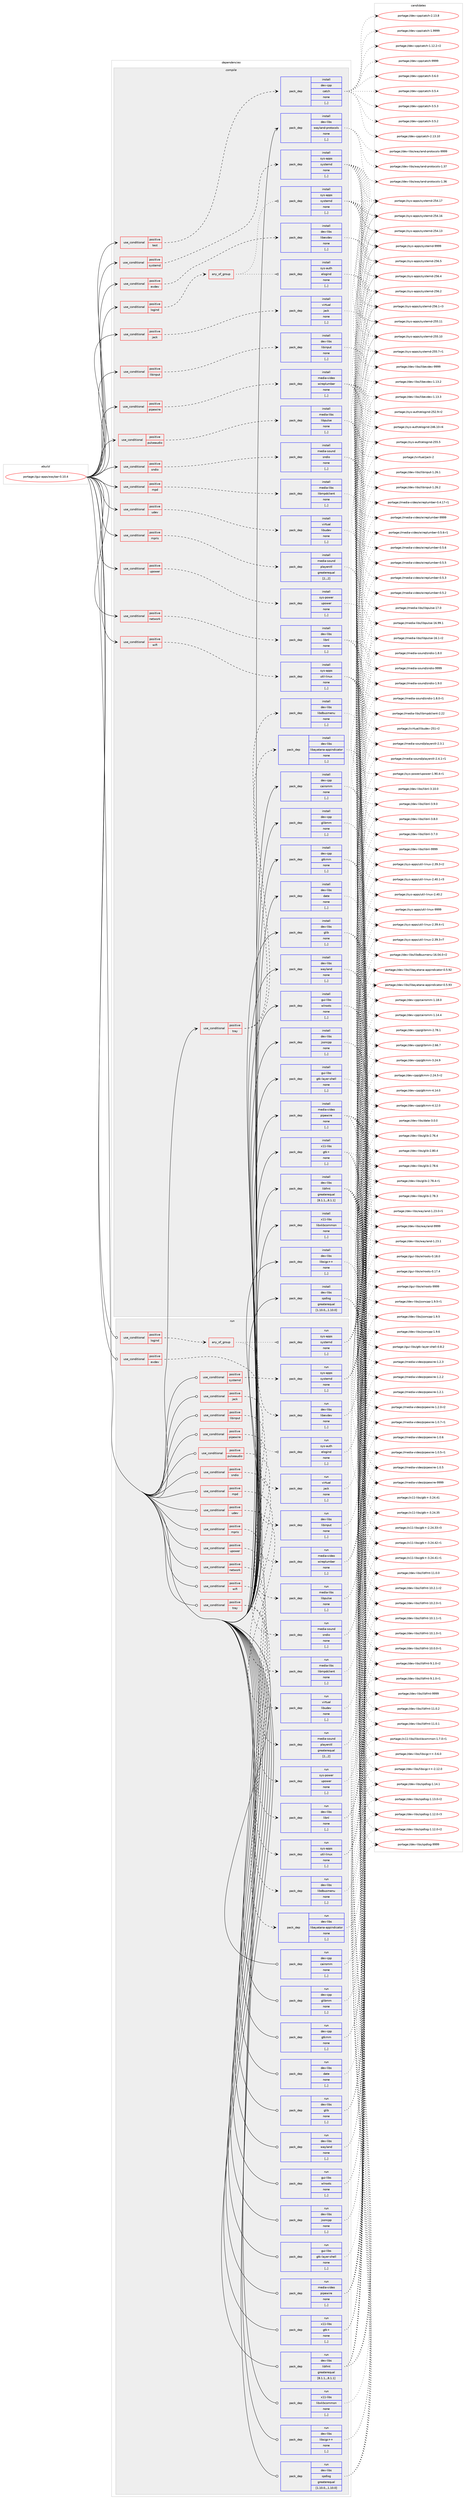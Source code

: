 digraph prolog {

# *************
# Graph options
# *************

newrank=true;
concentrate=true;
compound=true;
graph [rankdir=LR,fontname=Helvetica,fontsize=10,ranksep=1.5];#, ranksep=2.5, nodesep=0.2];
edge  [arrowhead=vee];
node  [fontname=Helvetica,fontsize=10];

# **********
# The ebuild
# **********

subgraph cluster_leftcol {
color=gray;
label=<<i>ebuild</i>>;
id [label="portage://gui-apps/waybar-0.10.4", color=red, width=4, href="../gui-apps/waybar-0.10.4.svg"];
}

# ****************
# The dependencies
# ****************

subgraph cluster_midcol {
color=gray;
label=<<i>dependencies</i>>;
subgraph cluster_compile {
fillcolor="#eeeeee";
style=filled;
label=<<i>compile</i>>;
subgraph cond197837 {
dependency740408 [label=<<TABLE BORDER="0" CELLBORDER="1" CELLSPACING="0" CELLPADDING="4"><TR><TD ROWSPAN="3" CELLPADDING="10">use_conditional</TD></TR><TR><TD>positive</TD></TR><TR><TD>evdev</TD></TR></TABLE>>, shape=none, color=red];
subgraph pack537428 {
dependency740409 [label=<<TABLE BORDER="0" CELLBORDER="1" CELLSPACING="0" CELLPADDING="4" WIDTH="220"><TR><TD ROWSPAN="6" CELLPADDING="30">pack_dep</TD></TR><TR><TD WIDTH="110">install</TD></TR><TR><TD>dev-libs</TD></TR><TR><TD>libevdev</TD></TR><TR><TD>none</TD></TR><TR><TD>[,,]</TD></TR></TABLE>>, shape=none, color=blue];
}
dependency740408:e -> dependency740409:w [weight=20,style="dashed",arrowhead="vee"];
}
id:e -> dependency740408:w [weight=20,style="solid",arrowhead="vee"];
subgraph cond197838 {
dependency740410 [label=<<TABLE BORDER="0" CELLBORDER="1" CELLSPACING="0" CELLPADDING="4"><TR><TD ROWSPAN="3" CELLPADDING="10">use_conditional</TD></TR><TR><TD>positive</TD></TR><TR><TD>jack</TD></TR></TABLE>>, shape=none, color=red];
subgraph pack537429 {
dependency740411 [label=<<TABLE BORDER="0" CELLBORDER="1" CELLSPACING="0" CELLPADDING="4" WIDTH="220"><TR><TD ROWSPAN="6" CELLPADDING="30">pack_dep</TD></TR><TR><TD WIDTH="110">install</TD></TR><TR><TD>virtual</TD></TR><TR><TD>jack</TD></TR><TR><TD>none</TD></TR><TR><TD>[,,]</TD></TR></TABLE>>, shape=none, color=blue];
}
dependency740410:e -> dependency740411:w [weight=20,style="dashed",arrowhead="vee"];
}
id:e -> dependency740410:w [weight=20,style="solid",arrowhead="vee"];
subgraph cond197839 {
dependency740412 [label=<<TABLE BORDER="0" CELLBORDER="1" CELLSPACING="0" CELLPADDING="4"><TR><TD ROWSPAN="3" CELLPADDING="10">use_conditional</TD></TR><TR><TD>positive</TD></TR><TR><TD>libinput</TD></TR></TABLE>>, shape=none, color=red];
subgraph pack537430 {
dependency740413 [label=<<TABLE BORDER="0" CELLBORDER="1" CELLSPACING="0" CELLPADDING="4" WIDTH="220"><TR><TD ROWSPAN="6" CELLPADDING="30">pack_dep</TD></TR><TR><TD WIDTH="110">install</TD></TR><TR><TD>dev-libs</TD></TR><TR><TD>libinput</TD></TR><TR><TD>none</TD></TR><TR><TD>[,,]</TD></TR></TABLE>>, shape=none, color=blue];
}
dependency740412:e -> dependency740413:w [weight=20,style="dashed",arrowhead="vee"];
}
id:e -> dependency740412:w [weight=20,style="solid",arrowhead="vee"];
subgraph cond197840 {
dependency740414 [label=<<TABLE BORDER="0" CELLBORDER="1" CELLSPACING="0" CELLPADDING="4"><TR><TD ROWSPAN="3" CELLPADDING="10">use_conditional</TD></TR><TR><TD>positive</TD></TR><TR><TD>logind</TD></TR></TABLE>>, shape=none, color=red];
subgraph any4752 {
dependency740415 [label=<<TABLE BORDER="0" CELLBORDER="1" CELLSPACING="0" CELLPADDING="4"><TR><TD CELLPADDING="10">any_of_group</TD></TR></TABLE>>, shape=none, color=red];subgraph pack537431 {
dependency740416 [label=<<TABLE BORDER="0" CELLBORDER="1" CELLSPACING="0" CELLPADDING="4" WIDTH="220"><TR><TD ROWSPAN="6" CELLPADDING="30">pack_dep</TD></TR><TR><TD WIDTH="110">install</TD></TR><TR><TD>sys-apps</TD></TR><TR><TD>systemd</TD></TR><TR><TD>none</TD></TR><TR><TD>[,,]</TD></TR></TABLE>>, shape=none, color=blue];
}
dependency740415:e -> dependency740416:w [weight=20,style="dotted",arrowhead="oinv"];
subgraph pack537432 {
dependency740417 [label=<<TABLE BORDER="0" CELLBORDER="1" CELLSPACING="0" CELLPADDING="4" WIDTH="220"><TR><TD ROWSPAN="6" CELLPADDING="30">pack_dep</TD></TR><TR><TD WIDTH="110">install</TD></TR><TR><TD>sys-auth</TD></TR><TR><TD>elogind</TD></TR><TR><TD>none</TD></TR><TR><TD>[,,]</TD></TR></TABLE>>, shape=none, color=blue];
}
dependency740415:e -> dependency740417:w [weight=20,style="dotted",arrowhead="oinv"];
}
dependency740414:e -> dependency740415:w [weight=20,style="dashed",arrowhead="vee"];
}
id:e -> dependency740414:w [weight=20,style="solid",arrowhead="vee"];
subgraph cond197841 {
dependency740418 [label=<<TABLE BORDER="0" CELLBORDER="1" CELLSPACING="0" CELLPADDING="4"><TR><TD ROWSPAN="3" CELLPADDING="10">use_conditional</TD></TR><TR><TD>positive</TD></TR><TR><TD>mpd</TD></TR></TABLE>>, shape=none, color=red];
subgraph pack537433 {
dependency740419 [label=<<TABLE BORDER="0" CELLBORDER="1" CELLSPACING="0" CELLPADDING="4" WIDTH="220"><TR><TD ROWSPAN="6" CELLPADDING="30">pack_dep</TD></TR><TR><TD WIDTH="110">install</TD></TR><TR><TD>media-libs</TD></TR><TR><TD>libmpdclient</TD></TR><TR><TD>none</TD></TR><TR><TD>[,,]</TD></TR></TABLE>>, shape=none, color=blue];
}
dependency740418:e -> dependency740419:w [weight=20,style="dashed",arrowhead="vee"];
}
id:e -> dependency740418:w [weight=20,style="solid",arrowhead="vee"];
subgraph cond197842 {
dependency740420 [label=<<TABLE BORDER="0" CELLBORDER="1" CELLSPACING="0" CELLPADDING="4"><TR><TD ROWSPAN="3" CELLPADDING="10">use_conditional</TD></TR><TR><TD>positive</TD></TR><TR><TD>mpris</TD></TR></TABLE>>, shape=none, color=red];
subgraph pack537434 {
dependency740421 [label=<<TABLE BORDER="0" CELLBORDER="1" CELLSPACING="0" CELLPADDING="4" WIDTH="220"><TR><TD ROWSPAN="6" CELLPADDING="30">pack_dep</TD></TR><TR><TD WIDTH="110">install</TD></TR><TR><TD>media-sound</TD></TR><TR><TD>playerctl</TD></TR><TR><TD>greaterequal</TD></TR><TR><TD>[2,,,2]</TD></TR></TABLE>>, shape=none, color=blue];
}
dependency740420:e -> dependency740421:w [weight=20,style="dashed",arrowhead="vee"];
}
id:e -> dependency740420:w [weight=20,style="solid",arrowhead="vee"];
subgraph cond197843 {
dependency740422 [label=<<TABLE BORDER="0" CELLBORDER="1" CELLSPACING="0" CELLPADDING="4"><TR><TD ROWSPAN="3" CELLPADDING="10">use_conditional</TD></TR><TR><TD>positive</TD></TR><TR><TD>network</TD></TR></TABLE>>, shape=none, color=red];
subgraph pack537435 {
dependency740423 [label=<<TABLE BORDER="0" CELLBORDER="1" CELLSPACING="0" CELLPADDING="4" WIDTH="220"><TR><TD ROWSPAN="6" CELLPADDING="30">pack_dep</TD></TR><TR><TD WIDTH="110">install</TD></TR><TR><TD>dev-libs</TD></TR><TR><TD>libnl</TD></TR><TR><TD>none</TD></TR><TR><TD>[,,]</TD></TR></TABLE>>, shape=none, color=blue];
}
dependency740422:e -> dependency740423:w [weight=20,style="dashed",arrowhead="vee"];
}
id:e -> dependency740422:w [weight=20,style="solid",arrowhead="vee"];
subgraph cond197844 {
dependency740424 [label=<<TABLE BORDER="0" CELLBORDER="1" CELLSPACING="0" CELLPADDING="4"><TR><TD ROWSPAN="3" CELLPADDING="10">use_conditional</TD></TR><TR><TD>positive</TD></TR><TR><TD>pipewire</TD></TR></TABLE>>, shape=none, color=red];
subgraph pack537436 {
dependency740425 [label=<<TABLE BORDER="0" CELLBORDER="1" CELLSPACING="0" CELLPADDING="4" WIDTH="220"><TR><TD ROWSPAN="6" CELLPADDING="30">pack_dep</TD></TR><TR><TD WIDTH="110">install</TD></TR><TR><TD>media-video</TD></TR><TR><TD>wireplumber</TD></TR><TR><TD>none</TD></TR><TR><TD>[,,]</TD></TR></TABLE>>, shape=none, color=blue];
}
dependency740424:e -> dependency740425:w [weight=20,style="dashed",arrowhead="vee"];
}
id:e -> dependency740424:w [weight=20,style="solid",arrowhead="vee"];
subgraph cond197845 {
dependency740426 [label=<<TABLE BORDER="0" CELLBORDER="1" CELLSPACING="0" CELLPADDING="4"><TR><TD ROWSPAN="3" CELLPADDING="10">use_conditional</TD></TR><TR><TD>positive</TD></TR><TR><TD>pulseaudio</TD></TR></TABLE>>, shape=none, color=red];
subgraph pack537437 {
dependency740427 [label=<<TABLE BORDER="0" CELLBORDER="1" CELLSPACING="0" CELLPADDING="4" WIDTH="220"><TR><TD ROWSPAN="6" CELLPADDING="30">pack_dep</TD></TR><TR><TD WIDTH="110">install</TD></TR><TR><TD>media-libs</TD></TR><TR><TD>libpulse</TD></TR><TR><TD>none</TD></TR><TR><TD>[,,]</TD></TR></TABLE>>, shape=none, color=blue];
}
dependency740426:e -> dependency740427:w [weight=20,style="dashed",arrowhead="vee"];
}
id:e -> dependency740426:w [weight=20,style="solid",arrowhead="vee"];
subgraph cond197846 {
dependency740428 [label=<<TABLE BORDER="0" CELLBORDER="1" CELLSPACING="0" CELLPADDING="4"><TR><TD ROWSPAN="3" CELLPADDING="10">use_conditional</TD></TR><TR><TD>positive</TD></TR><TR><TD>sndio</TD></TR></TABLE>>, shape=none, color=red];
subgraph pack537438 {
dependency740429 [label=<<TABLE BORDER="0" CELLBORDER="1" CELLSPACING="0" CELLPADDING="4" WIDTH="220"><TR><TD ROWSPAN="6" CELLPADDING="30">pack_dep</TD></TR><TR><TD WIDTH="110">install</TD></TR><TR><TD>media-sound</TD></TR><TR><TD>sndio</TD></TR><TR><TD>none</TD></TR><TR><TD>[,,]</TD></TR></TABLE>>, shape=none, color=blue];
}
dependency740428:e -> dependency740429:w [weight=20,style="dashed",arrowhead="vee"];
}
id:e -> dependency740428:w [weight=20,style="solid",arrowhead="vee"];
subgraph cond197847 {
dependency740430 [label=<<TABLE BORDER="0" CELLBORDER="1" CELLSPACING="0" CELLPADDING="4"><TR><TD ROWSPAN="3" CELLPADDING="10">use_conditional</TD></TR><TR><TD>positive</TD></TR><TR><TD>systemd</TD></TR></TABLE>>, shape=none, color=red];
subgraph pack537439 {
dependency740431 [label=<<TABLE BORDER="0" CELLBORDER="1" CELLSPACING="0" CELLPADDING="4" WIDTH="220"><TR><TD ROWSPAN="6" CELLPADDING="30">pack_dep</TD></TR><TR><TD WIDTH="110">install</TD></TR><TR><TD>sys-apps</TD></TR><TR><TD>systemd</TD></TR><TR><TD>none</TD></TR><TR><TD>[,,]</TD></TR></TABLE>>, shape=none, color=blue];
}
dependency740430:e -> dependency740431:w [weight=20,style="dashed",arrowhead="vee"];
}
id:e -> dependency740430:w [weight=20,style="solid",arrowhead="vee"];
subgraph cond197848 {
dependency740432 [label=<<TABLE BORDER="0" CELLBORDER="1" CELLSPACING="0" CELLPADDING="4"><TR><TD ROWSPAN="3" CELLPADDING="10">use_conditional</TD></TR><TR><TD>positive</TD></TR><TR><TD>test</TD></TR></TABLE>>, shape=none, color=red];
subgraph pack537440 {
dependency740433 [label=<<TABLE BORDER="0" CELLBORDER="1" CELLSPACING="0" CELLPADDING="4" WIDTH="220"><TR><TD ROWSPAN="6" CELLPADDING="30">pack_dep</TD></TR><TR><TD WIDTH="110">install</TD></TR><TR><TD>dev-cpp</TD></TR><TR><TD>catch</TD></TR><TR><TD>none</TD></TR><TR><TD>[,,]</TD></TR></TABLE>>, shape=none, color=blue];
}
dependency740432:e -> dependency740433:w [weight=20,style="dashed",arrowhead="vee"];
}
id:e -> dependency740432:w [weight=20,style="solid",arrowhead="vee"];
subgraph cond197849 {
dependency740434 [label=<<TABLE BORDER="0" CELLBORDER="1" CELLSPACING="0" CELLPADDING="4"><TR><TD ROWSPAN="3" CELLPADDING="10">use_conditional</TD></TR><TR><TD>positive</TD></TR><TR><TD>tray</TD></TR></TABLE>>, shape=none, color=red];
subgraph pack537441 {
dependency740435 [label=<<TABLE BORDER="0" CELLBORDER="1" CELLSPACING="0" CELLPADDING="4" WIDTH="220"><TR><TD ROWSPAN="6" CELLPADDING="30">pack_dep</TD></TR><TR><TD WIDTH="110">install</TD></TR><TR><TD>dev-libs</TD></TR><TR><TD>libayatana-appindicator</TD></TR><TR><TD>none</TD></TR><TR><TD>[,,]</TD></TR></TABLE>>, shape=none, color=blue];
}
dependency740434:e -> dependency740435:w [weight=20,style="dashed",arrowhead="vee"];
subgraph pack537442 {
dependency740436 [label=<<TABLE BORDER="0" CELLBORDER="1" CELLSPACING="0" CELLPADDING="4" WIDTH="220"><TR><TD ROWSPAN="6" CELLPADDING="30">pack_dep</TD></TR><TR><TD WIDTH="110">install</TD></TR><TR><TD>dev-libs</TD></TR><TR><TD>libdbusmenu</TD></TR><TR><TD>none</TD></TR><TR><TD>[,,]</TD></TR></TABLE>>, shape=none, color=blue];
}
dependency740434:e -> dependency740436:w [weight=20,style="dashed",arrowhead="vee"];
}
id:e -> dependency740434:w [weight=20,style="solid",arrowhead="vee"];
subgraph cond197850 {
dependency740437 [label=<<TABLE BORDER="0" CELLBORDER="1" CELLSPACING="0" CELLPADDING="4"><TR><TD ROWSPAN="3" CELLPADDING="10">use_conditional</TD></TR><TR><TD>positive</TD></TR><TR><TD>udev</TD></TR></TABLE>>, shape=none, color=red];
subgraph pack537443 {
dependency740438 [label=<<TABLE BORDER="0" CELLBORDER="1" CELLSPACING="0" CELLPADDING="4" WIDTH="220"><TR><TD ROWSPAN="6" CELLPADDING="30">pack_dep</TD></TR><TR><TD WIDTH="110">install</TD></TR><TR><TD>virtual</TD></TR><TR><TD>libudev</TD></TR><TR><TD>none</TD></TR><TR><TD>[,,]</TD></TR></TABLE>>, shape=none, color=blue];
}
dependency740437:e -> dependency740438:w [weight=20,style="dashed",arrowhead="vee"];
}
id:e -> dependency740437:w [weight=20,style="solid",arrowhead="vee"];
subgraph cond197851 {
dependency740439 [label=<<TABLE BORDER="0" CELLBORDER="1" CELLSPACING="0" CELLPADDING="4"><TR><TD ROWSPAN="3" CELLPADDING="10">use_conditional</TD></TR><TR><TD>positive</TD></TR><TR><TD>upower</TD></TR></TABLE>>, shape=none, color=red];
subgraph pack537444 {
dependency740440 [label=<<TABLE BORDER="0" CELLBORDER="1" CELLSPACING="0" CELLPADDING="4" WIDTH="220"><TR><TD ROWSPAN="6" CELLPADDING="30">pack_dep</TD></TR><TR><TD WIDTH="110">install</TD></TR><TR><TD>sys-power</TD></TR><TR><TD>upower</TD></TR><TR><TD>none</TD></TR><TR><TD>[,,]</TD></TR></TABLE>>, shape=none, color=blue];
}
dependency740439:e -> dependency740440:w [weight=20,style="dashed",arrowhead="vee"];
}
id:e -> dependency740439:w [weight=20,style="solid",arrowhead="vee"];
subgraph cond197852 {
dependency740441 [label=<<TABLE BORDER="0" CELLBORDER="1" CELLSPACING="0" CELLPADDING="4"><TR><TD ROWSPAN="3" CELLPADDING="10">use_conditional</TD></TR><TR><TD>positive</TD></TR><TR><TD>wifi</TD></TR></TABLE>>, shape=none, color=red];
subgraph pack537445 {
dependency740442 [label=<<TABLE BORDER="0" CELLBORDER="1" CELLSPACING="0" CELLPADDING="4" WIDTH="220"><TR><TD ROWSPAN="6" CELLPADDING="30">pack_dep</TD></TR><TR><TD WIDTH="110">install</TD></TR><TR><TD>sys-apps</TD></TR><TR><TD>util-linux</TD></TR><TR><TD>none</TD></TR><TR><TD>[,,]</TD></TR></TABLE>>, shape=none, color=blue];
}
dependency740441:e -> dependency740442:w [weight=20,style="dashed",arrowhead="vee"];
}
id:e -> dependency740441:w [weight=20,style="solid",arrowhead="vee"];
subgraph pack537446 {
dependency740443 [label=<<TABLE BORDER="0" CELLBORDER="1" CELLSPACING="0" CELLPADDING="4" WIDTH="220"><TR><TD ROWSPAN="6" CELLPADDING="30">pack_dep</TD></TR><TR><TD WIDTH="110">install</TD></TR><TR><TD>dev-cpp</TD></TR><TR><TD>cairomm</TD></TR><TR><TD>none</TD></TR><TR><TD>[,,]</TD></TR></TABLE>>, shape=none, color=blue];
}
id:e -> dependency740443:w [weight=20,style="solid",arrowhead="vee"];
subgraph pack537447 {
dependency740444 [label=<<TABLE BORDER="0" CELLBORDER="1" CELLSPACING="0" CELLPADDING="4" WIDTH="220"><TR><TD ROWSPAN="6" CELLPADDING="30">pack_dep</TD></TR><TR><TD WIDTH="110">install</TD></TR><TR><TD>dev-cpp</TD></TR><TR><TD>glibmm</TD></TR><TR><TD>none</TD></TR><TR><TD>[,,]</TD></TR></TABLE>>, shape=none, color=blue];
}
id:e -> dependency740444:w [weight=20,style="solid",arrowhead="vee"];
subgraph pack537448 {
dependency740445 [label=<<TABLE BORDER="0" CELLBORDER="1" CELLSPACING="0" CELLPADDING="4" WIDTH="220"><TR><TD ROWSPAN="6" CELLPADDING="30">pack_dep</TD></TR><TR><TD WIDTH="110">install</TD></TR><TR><TD>dev-cpp</TD></TR><TR><TD>gtkmm</TD></TR><TR><TD>none</TD></TR><TR><TD>[,,]</TD></TR></TABLE>>, shape=none, color=blue];
}
id:e -> dependency740445:w [weight=20,style="solid",arrowhead="vee"];
subgraph pack537449 {
dependency740446 [label=<<TABLE BORDER="0" CELLBORDER="1" CELLSPACING="0" CELLPADDING="4" WIDTH="220"><TR><TD ROWSPAN="6" CELLPADDING="30">pack_dep</TD></TR><TR><TD WIDTH="110">install</TD></TR><TR><TD>dev-libs</TD></TR><TR><TD>date</TD></TR><TR><TD>none</TD></TR><TR><TD>[,,]</TD></TR></TABLE>>, shape=none, color=blue];
}
id:e -> dependency740446:w [weight=20,style="solid",arrowhead="vee"];
subgraph pack537450 {
dependency740447 [label=<<TABLE BORDER="0" CELLBORDER="1" CELLSPACING="0" CELLPADDING="4" WIDTH="220"><TR><TD ROWSPAN="6" CELLPADDING="30">pack_dep</TD></TR><TR><TD WIDTH="110">install</TD></TR><TR><TD>dev-libs</TD></TR><TR><TD>glib</TD></TR><TR><TD>none</TD></TR><TR><TD>[,,]</TD></TR></TABLE>>, shape=none, color=blue];
}
id:e -> dependency740447:w [weight=20,style="solid",arrowhead="vee"];
subgraph pack537451 {
dependency740448 [label=<<TABLE BORDER="0" CELLBORDER="1" CELLSPACING="0" CELLPADDING="4" WIDTH="220"><TR><TD ROWSPAN="6" CELLPADDING="30">pack_dep</TD></TR><TR><TD WIDTH="110">install</TD></TR><TR><TD>dev-libs</TD></TR><TR><TD>jsoncpp</TD></TR><TR><TD>none</TD></TR><TR><TD>[,,]</TD></TR></TABLE>>, shape=none, color=blue];
}
id:e -> dependency740448:w [weight=20,style="solid",arrowhead="vee"];
subgraph pack537452 {
dependency740449 [label=<<TABLE BORDER="0" CELLBORDER="1" CELLSPACING="0" CELLPADDING="4" WIDTH="220"><TR><TD ROWSPAN="6" CELLPADDING="30">pack_dep</TD></TR><TR><TD WIDTH="110">install</TD></TR><TR><TD>dev-libs</TD></TR><TR><TD>libfmt</TD></TR><TR><TD>greaterequal</TD></TR><TR><TD>[8.1.1,,,8.1.1]</TD></TR></TABLE>>, shape=none, color=blue];
}
id:e -> dependency740449:w [weight=20,style="solid",arrowhead="vee"];
subgraph pack537453 {
dependency740450 [label=<<TABLE BORDER="0" CELLBORDER="1" CELLSPACING="0" CELLPADDING="4" WIDTH="220"><TR><TD ROWSPAN="6" CELLPADDING="30">pack_dep</TD></TR><TR><TD WIDTH="110">install</TD></TR><TR><TD>dev-libs</TD></TR><TR><TD>libsigc++</TD></TR><TR><TD>none</TD></TR><TR><TD>[,,]</TD></TR></TABLE>>, shape=none, color=blue];
}
id:e -> dependency740450:w [weight=20,style="solid",arrowhead="vee"];
subgraph pack537454 {
dependency740451 [label=<<TABLE BORDER="0" CELLBORDER="1" CELLSPACING="0" CELLPADDING="4" WIDTH="220"><TR><TD ROWSPAN="6" CELLPADDING="30">pack_dep</TD></TR><TR><TD WIDTH="110">install</TD></TR><TR><TD>dev-libs</TD></TR><TR><TD>spdlog</TD></TR><TR><TD>greaterequal</TD></TR><TR><TD>[1.10.0,,,1.10.0]</TD></TR></TABLE>>, shape=none, color=blue];
}
id:e -> dependency740451:w [weight=20,style="solid",arrowhead="vee"];
subgraph pack537455 {
dependency740452 [label=<<TABLE BORDER="0" CELLBORDER="1" CELLSPACING="0" CELLPADDING="4" WIDTH="220"><TR><TD ROWSPAN="6" CELLPADDING="30">pack_dep</TD></TR><TR><TD WIDTH="110">install</TD></TR><TR><TD>dev-libs</TD></TR><TR><TD>wayland</TD></TR><TR><TD>none</TD></TR><TR><TD>[,,]</TD></TR></TABLE>>, shape=none, color=blue];
}
id:e -> dependency740452:w [weight=20,style="solid",arrowhead="vee"];
subgraph pack537456 {
dependency740453 [label=<<TABLE BORDER="0" CELLBORDER="1" CELLSPACING="0" CELLPADDING="4" WIDTH="220"><TR><TD ROWSPAN="6" CELLPADDING="30">pack_dep</TD></TR><TR><TD WIDTH="110">install</TD></TR><TR><TD>dev-libs</TD></TR><TR><TD>wayland-protocols</TD></TR><TR><TD>none</TD></TR><TR><TD>[,,]</TD></TR></TABLE>>, shape=none, color=blue];
}
id:e -> dependency740453:w [weight=20,style="solid",arrowhead="vee"];
subgraph pack537457 {
dependency740454 [label=<<TABLE BORDER="0" CELLBORDER="1" CELLSPACING="0" CELLPADDING="4" WIDTH="220"><TR><TD ROWSPAN="6" CELLPADDING="30">pack_dep</TD></TR><TR><TD WIDTH="110">install</TD></TR><TR><TD>gui-libs</TD></TR><TR><TD>gtk-layer-shell</TD></TR><TR><TD>none</TD></TR><TR><TD>[,,]</TD></TR></TABLE>>, shape=none, color=blue];
}
id:e -> dependency740454:w [weight=20,style="solid",arrowhead="vee"];
subgraph pack537458 {
dependency740455 [label=<<TABLE BORDER="0" CELLBORDER="1" CELLSPACING="0" CELLPADDING="4" WIDTH="220"><TR><TD ROWSPAN="6" CELLPADDING="30">pack_dep</TD></TR><TR><TD WIDTH="110">install</TD></TR><TR><TD>gui-libs</TD></TR><TR><TD>wlroots</TD></TR><TR><TD>none</TD></TR><TR><TD>[,,]</TD></TR></TABLE>>, shape=none, color=blue];
}
id:e -> dependency740455:w [weight=20,style="solid",arrowhead="vee"];
subgraph pack537459 {
dependency740456 [label=<<TABLE BORDER="0" CELLBORDER="1" CELLSPACING="0" CELLPADDING="4" WIDTH="220"><TR><TD ROWSPAN="6" CELLPADDING="30">pack_dep</TD></TR><TR><TD WIDTH="110">install</TD></TR><TR><TD>media-video</TD></TR><TR><TD>pipewire</TD></TR><TR><TD>none</TD></TR><TR><TD>[,,]</TD></TR></TABLE>>, shape=none, color=blue];
}
id:e -> dependency740456:w [weight=20,style="solid",arrowhead="vee"];
subgraph pack537460 {
dependency740457 [label=<<TABLE BORDER="0" CELLBORDER="1" CELLSPACING="0" CELLPADDING="4" WIDTH="220"><TR><TD ROWSPAN="6" CELLPADDING="30">pack_dep</TD></TR><TR><TD WIDTH="110">install</TD></TR><TR><TD>x11-libs</TD></TR><TR><TD>gtk+</TD></TR><TR><TD>none</TD></TR><TR><TD>[,,]</TD></TR></TABLE>>, shape=none, color=blue];
}
id:e -> dependency740457:w [weight=20,style="solid",arrowhead="vee"];
subgraph pack537461 {
dependency740458 [label=<<TABLE BORDER="0" CELLBORDER="1" CELLSPACING="0" CELLPADDING="4" WIDTH="220"><TR><TD ROWSPAN="6" CELLPADDING="30">pack_dep</TD></TR><TR><TD WIDTH="110">install</TD></TR><TR><TD>x11-libs</TD></TR><TR><TD>libxkbcommon</TD></TR><TR><TD>none</TD></TR><TR><TD>[,,]</TD></TR></TABLE>>, shape=none, color=blue];
}
id:e -> dependency740458:w [weight=20,style="solid",arrowhead="vee"];
}
subgraph cluster_compileandrun {
fillcolor="#eeeeee";
style=filled;
label=<<i>compile and run</i>>;
}
subgraph cluster_run {
fillcolor="#eeeeee";
style=filled;
label=<<i>run</i>>;
subgraph cond197853 {
dependency740459 [label=<<TABLE BORDER="0" CELLBORDER="1" CELLSPACING="0" CELLPADDING="4"><TR><TD ROWSPAN="3" CELLPADDING="10">use_conditional</TD></TR><TR><TD>positive</TD></TR><TR><TD>evdev</TD></TR></TABLE>>, shape=none, color=red];
subgraph pack537462 {
dependency740460 [label=<<TABLE BORDER="0" CELLBORDER="1" CELLSPACING="0" CELLPADDING="4" WIDTH="220"><TR><TD ROWSPAN="6" CELLPADDING="30">pack_dep</TD></TR><TR><TD WIDTH="110">run</TD></TR><TR><TD>dev-libs</TD></TR><TR><TD>libevdev</TD></TR><TR><TD>none</TD></TR><TR><TD>[,,]</TD></TR></TABLE>>, shape=none, color=blue];
}
dependency740459:e -> dependency740460:w [weight=20,style="dashed",arrowhead="vee"];
}
id:e -> dependency740459:w [weight=20,style="solid",arrowhead="odot"];
subgraph cond197854 {
dependency740461 [label=<<TABLE BORDER="0" CELLBORDER="1" CELLSPACING="0" CELLPADDING="4"><TR><TD ROWSPAN="3" CELLPADDING="10">use_conditional</TD></TR><TR><TD>positive</TD></TR><TR><TD>jack</TD></TR></TABLE>>, shape=none, color=red];
subgraph pack537463 {
dependency740462 [label=<<TABLE BORDER="0" CELLBORDER="1" CELLSPACING="0" CELLPADDING="4" WIDTH="220"><TR><TD ROWSPAN="6" CELLPADDING="30">pack_dep</TD></TR><TR><TD WIDTH="110">run</TD></TR><TR><TD>virtual</TD></TR><TR><TD>jack</TD></TR><TR><TD>none</TD></TR><TR><TD>[,,]</TD></TR></TABLE>>, shape=none, color=blue];
}
dependency740461:e -> dependency740462:w [weight=20,style="dashed",arrowhead="vee"];
}
id:e -> dependency740461:w [weight=20,style="solid",arrowhead="odot"];
subgraph cond197855 {
dependency740463 [label=<<TABLE BORDER="0" CELLBORDER="1" CELLSPACING="0" CELLPADDING="4"><TR><TD ROWSPAN="3" CELLPADDING="10">use_conditional</TD></TR><TR><TD>positive</TD></TR><TR><TD>libinput</TD></TR></TABLE>>, shape=none, color=red];
subgraph pack537464 {
dependency740464 [label=<<TABLE BORDER="0" CELLBORDER="1" CELLSPACING="0" CELLPADDING="4" WIDTH="220"><TR><TD ROWSPAN="6" CELLPADDING="30">pack_dep</TD></TR><TR><TD WIDTH="110">run</TD></TR><TR><TD>dev-libs</TD></TR><TR><TD>libinput</TD></TR><TR><TD>none</TD></TR><TR><TD>[,,]</TD></TR></TABLE>>, shape=none, color=blue];
}
dependency740463:e -> dependency740464:w [weight=20,style="dashed",arrowhead="vee"];
}
id:e -> dependency740463:w [weight=20,style="solid",arrowhead="odot"];
subgraph cond197856 {
dependency740465 [label=<<TABLE BORDER="0" CELLBORDER="1" CELLSPACING="0" CELLPADDING="4"><TR><TD ROWSPAN="3" CELLPADDING="10">use_conditional</TD></TR><TR><TD>positive</TD></TR><TR><TD>logind</TD></TR></TABLE>>, shape=none, color=red];
subgraph any4753 {
dependency740466 [label=<<TABLE BORDER="0" CELLBORDER="1" CELLSPACING="0" CELLPADDING="4"><TR><TD CELLPADDING="10">any_of_group</TD></TR></TABLE>>, shape=none, color=red];subgraph pack537465 {
dependency740467 [label=<<TABLE BORDER="0" CELLBORDER="1" CELLSPACING="0" CELLPADDING="4" WIDTH="220"><TR><TD ROWSPAN="6" CELLPADDING="30">pack_dep</TD></TR><TR><TD WIDTH="110">run</TD></TR><TR><TD>sys-apps</TD></TR><TR><TD>systemd</TD></TR><TR><TD>none</TD></TR><TR><TD>[,,]</TD></TR></TABLE>>, shape=none, color=blue];
}
dependency740466:e -> dependency740467:w [weight=20,style="dotted",arrowhead="oinv"];
subgraph pack537466 {
dependency740468 [label=<<TABLE BORDER="0" CELLBORDER="1" CELLSPACING="0" CELLPADDING="4" WIDTH="220"><TR><TD ROWSPAN="6" CELLPADDING="30">pack_dep</TD></TR><TR><TD WIDTH="110">run</TD></TR><TR><TD>sys-auth</TD></TR><TR><TD>elogind</TD></TR><TR><TD>none</TD></TR><TR><TD>[,,]</TD></TR></TABLE>>, shape=none, color=blue];
}
dependency740466:e -> dependency740468:w [weight=20,style="dotted",arrowhead="oinv"];
}
dependency740465:e -> dependency740466:w [weight=20,style="dashed",arrowhead="vee"];
}
id:e -> dependency740465:w [weight=20,style="solid",arrowhead="odot"];
subgraph cond197857 {
dependency740469 [label=<<TABLE BORDER="0" CELLBORDER="1" CELLSPACING="0" CELLPADDING="4"><TR><TD ROWSPAN="3" CELLPADDING="10">use_conditional</TD></TR><TR><TD>positive</TD></TR><TR><TD>mpd</TD></TR></TABLE>>, shape=none, color=red];
subgraph pack537467 {
dependency740470 [label=<<TABLE BORDER="0" CELLBORDER="1" CELLSPACING="0" CELLPADDING="4" WIDTH="220"><TR><TD ROWSPAN="6" CELLPADDING="30">pack_dep</TD></TR><TR><TD WIDTH="110">run</TD></TR><TR><TD>media-libs</TD></TR><TR><TD>libmpdclient</TD></TR><TR><TD>none</TD></TR><TR><TD>[,,]</TD></TR></TABLE>>, shape=none, color=blue];
}
dependency740469:e -> dependency740470:w [weight=20,style="dashed",arrowhead="vee"];
}
id:e -> dependency740469:w [weight=20,style="solid",arrowhead="odot"];
subgraph cond197858 {
dependency740471 [label=<<TABLE BORDER="0" CELLBORDER="1" CELLSPACING="0" CELLPADDING="4"><TR><TD ROWSPAN="3" CELLPADDING="10">use_conditional</TD></TR><TR><TD>positive</TD></TR><TR><TD>mpris</TD></TR></TABLE>>, shape=none, color=red];
subgraph pack537468 {
dependency740472 [label=<<TABLE BORDER="0" CELLBORDER="1" CELLSPACING="0" CELLPADDING="4" WIDTH="220"><TR><TD ROWSPAN="6" CELLPADDING="30">pack_dep</TD></TR><TR><TD WIDTH="110">run</TD></TR><TR><TD>media-sound</TD></TR><TR><TD>playerctl</TD></TR><TR><TD>greaterequal</TD></TR><TR><TD>[2,,,2]</TD></TR></TABLE>>, shape=none, color=blue];
}
dependency740471:e -> dependency740472:w [weight=20,style="dashed",arrowhead="vee"];
}
id:e -> dependency740471:w [weight=20,style="solid",arrowhead="odot"];
subgraph cond197859 {
dependency740473 [label=<<TABLE BORDER="0" CELLBORDER="1" CELLSPACING="0" CELLPADDING="4"><TR><TD ROWSPAN="3" CELLPADDING="10">use_conditional</TD></TR><TR><TD>positive</TD></TR><TR><TD>network</TD></TR></TABLE>>, shape=none, color=red];
subgraph pack537469 {
dependency740474 [label=<<TABLE BORDER="0" CELLBORDER="1" CELLSPACING="0" CELLPADDING="4" WIDTH="220"><TR><TD ROWSPAN="6" CELLPADDING="30">pack_dep</TD></TR><TR><TD WIDTH="110">run</TD></TR><TR><TD>dev-libs</TD></TR><TR><TD>libnl</TD></TR><TR><TD>none</TD></TR><TR><TD>[,,]</TD></TR></TABLE>>, shape=none, color=blue];
}
dependency740473:e -> dependency740474:w [weight=20,style="dashed",arrowhead="vee"];
}
id:e -> dependency740473:w [weight=20,style="solid",arrowhead="odot"];
subgraph cond197860 {
dependency740475 [label=<<TABLE BORDER="0" CELLBORDER="1" CELLSPACING="0" CELLPADDING="4"><TR><TD ROWSPAN="3" CELLPADDING="10">use_conditional</TD></TR><TR><TD>positive</TD></TR><TR><TD>pipewire</TD></TR></TABLE>>, shape=none, color=red];
subgraph pack537470 {
dependency740476 [label=<<TABLE BORDER="0" CELLBORDER="1" CELLSPACING="0" CELLPADDING="4" WIDTH="220"><TR><TD ROWSPAN="6" CELLPADDING="30">pack_dep</TD></TR><TR><TD WIDTH="110">run</TD></TR><TR><TD>media-video</TD></TR><TR><TD>wireplumber</TD></TR><TR><TD>none</TD></TR><TR><TD>[,,]</TD></TR></TABLE>>, shape=none, color=blue];
}
dependency740475:e -> dependency740476:w [weight=20,style="dashed",arrowhead="vee"];
}
id:e -> dependency740475:w [weight=20,style="solid",arrowhead="odot"];
subgraph cond197861 {
dependency740477 [label=<<TABLE BORDER="0" CELLBORDER="1" CELLSPACING="0" CELLPADDING="4"><TR><TD ROWSPAN="3" CELLPADDING="10">use_conditional</TD></TR><TR><TD>positive</TD></TR><TR><TD>pulseaudio</TD></TR></TABLE>>, shape=none, color=red];
subgraph pack537471 {
dependency740478 [label=<<TABLE BORDER="0" CELLBORDER="1" CELLSPACING="0" CELLPADDING="4" WIDTH="220"><TR><TD ROWSPAN="6" CELLPADDING="30">pack_dep</TD></TR><TR><TD WIDTH="110">run</TD></TR><TR><TD>media-libs</TD></TR><TR><TD>libpulse</TD></TR><TR><TD>none</TD></TR><TR><TD>[,,]</TD></TR></TABLE>>, shape=none, color=blue];
}
dependency740477:e -> dependency740478:w [weight=20,style="dashed",arrowhead="vee"];
}
id:e -> dependency740477:w [weight=20,style="solid",arrowhead="odot"];
subgraph cond197862 {
dependency740479 [label=<<TABLE BORDER="0" CELLBORDER="1" CELLSPACING="0" CELLPADDING="4"><TR><TD ROWSPAN="3" CELLPADDING="10">use_conditional</TD></TR><TR><TD>positive</TD></TR><TR><TD>sndio</TD></TR></TABLE>>, shape=none, color=red];
subgraph pack537472 {
dependency740480 [label=<<TABLE BORDER="0" CELLBORDER="1" CELLSPACING="0" CELLPADDING="4" WIDTH="220"><TR><TD ROWSPAN="6" CELLPADDING="30">pack_dep</TD></TR><TR><TD WIDTH="110">run</TD></TR><TR><TD>media-sound</TD></TR><TR><TD>sndio</TD></TR><TR><TD>none</TD></TR><TR><TD>[,,]</TD></TR></TABLE>>, shape=none, color=blue];
}
dependency740479:e -> dependency740480:w [weight=20,style="dashed",arrowhead="vee"];
}
id:e -> dependency740479:w [weight=20,style="solid",arrowhead="odot"];
subgraph cond197863 {
dependency740481 [label=<<TABLE BORDER="0" CELLBORDER="1" CELLSPACING="0" CELLPADDING="4"><TR><TD ROWSPAN="3" CELLPADDING="10">use_conditional</TD></TR><TR><TD>positive</TD></TR><TR><TD>systemd</TD></TR></TABLE>>, shape=none, color=red];
subgraph pack537473 {
dependency740482 [label=<<TABLE BORDER="0" CELLBORDER="1" CELLSPACING="0" CELLPADDING="4" WIDTH="220"><TR><TD ROWSPAN="6" CELLPADDING="30">pack_dep</TD></TR><TR><TD WIDTH="110">run</TD></TR><TR><TD>sys-apps</TD></TR><TR><TD>systemd</TD></TR><TR><TD>none</TD></TR><TR><TD>[,,]</TD></TR></TABLE>>, shape=none, color=blue];
}
dependency740481:e -> dependency740482:w [weight=20,style="dashed",arrowhead="vee"];
}
id:e -> dependency740481:w [weight=20,style="solid",arrowhead="odot"];
subgraph cond197864 {
dependency740483 [label=<<TABLE BORDER="0" CELLBORDER="1" CELLSPACING="0" CELLPADDING="4"><TR><TD ROWSPAN="3" CELLPADDING="10">use_conditional</TD></TR><TR><TD>positive</TD></TR><TR><TD>tray</TD></TR></TABLE>>, shape=none, color=red];
subgraph pack537474 {
dependency740484 [label=<<TABLE BORDER="0" CELLBORDER="1" CELLSPACING="0" CELLPADDING="4" WIDTH="220"><TR><TD ROWSPAN="6" CELLPADDING="30">pack_dep</TD></TR><TR><TD WIDTH="110">run</TD></TR><TR><TD>dev-libs</TD></TR><TR><TD>libayatana-appindicator</TD></TR><TR><TD>none</TD></TR><TR><TD>[,,]</TD></TR></TABLE>>, shape=none, color=blue];
}
dependency740483:e -> dependency740484:w [weight=20,style="dashed",arrowhead="vee"];
subgraph pack537475 {
dependency740485 [label=<<TABLE BORDER="0" CELLBORDER="1" CELLSPACING="0" CELLPADDING="4" WIDTH="220"><TR><TD ROWSPAN="6" CELLPADDING="30">pack_dep</TD></TR><TR><TD WIDTH="110">run</TD></TR><TR><TD>dev-libs</TD></TR><TR><TD>libdbusmenu</TD></TR><TR><TD>none</TD></TR><TR><TD>[,,]</TD></TR></TABLE>>, shape=none, color=blue];
}
dependency740483:e -> dependency740485:w [weight=20,style="dashed",arrowhead="vee"];
}
id:e -> dependency740483:w [weight=20,style="solid",arrowhead="odot"];
subgraph cond197865 {
dependency740486 [label=<<TABLE BORDER="0" CELLBORDER="1" CELLSPACING="0" CELLPADDING="4"><TR><TD ROWSPAN="3" CELLPADDING="10">use_conditional</TD></TR><TR><TD>positive</TD></TR><TR><TD>udev</TD></TR></TABLE>>, shape=none, color=red];
subgraph pack537476 {
dependency740487 [label=<<TABLE BORDER="0" CELLBORDER="1" CELLSPACING="0" CELLPADDING="4" WIDTH="220"><TR><TD ROWSPAN="6" CELLPADDING="30">pack_dep</TD></TR><TR><TD WIDTH="110">run</TD></TR><TR><TD>virtual</TD></TR><TR><TD>libudev</TD></TR><TR><TD>none</TD></TR><TR><TD>[,,]</TD></TR></TABLE>>, shape=none, color=blue];
}
dependency740486:e -> dependency740487:w [weight=20,style="dashed",arrowhead="vee"];
}
id:e -> dependency740486:w [weight=20,style="solid",arrowhead="odot"];
subgraph cond197866 {
dependency740488 [label=<<TABLE BORDER="0" CELLBORDER="1" CELLSPACING="0" CELLPADDING="4"><TR><TD ROWSPAN="3" CELLPADDING="10">use_conditional</TD></TR><TR><TD>positive</TD></TR><TR><TD>upower</TD></TR></TABLE>>, shape=none, color=red];
subgraph pack537477 {
dependency740489 [label=<<TABLE BORDER="0" CELLBORDER="1" CELLSPACING="0" CELLPADDING="4" WIDTH="220"><TR><TD ROWSPAN="6" CELLPADDING="30">pack_dep</TD></TR><TR><TD WIDTH="110">run</TD></TR><TR><TD>sys-power</TD></TR><TR><TD>upower</TD></TR><TR><TD>none</TD></TR><TR><TD>[,,]</TD></TR></TABLE>>, shape=none, color=blue];
}
dependency740488:e -> dependency740489:w [weight=20,style="dashed",arrowhead="vee"];
}
id:e -> dependency740488:w [weight=20,style="solid",arrowhead="odot"];
subgraph cond197867 {
dependency740490 [label=<<TABLE BORDER="0" CELLBORDER="1" CELLSPACING="0" CELLPADDING="4"><TR><TD ROWSPAN="3" CELLPADDING="10">use_conditional</TD></TR><TR><TD>positive</TD></TR><TR><TD>wifi</TD></TR></TABLE>>, shape=none, color=red];
subgraph pack537478 {
dependency740491 [label=<<TABLE BORDER="0" CELLBORDER="1" CELLSPACING="0" CELLPADDING="4" WIDTH="220"><TR><TD ROWSPAN="6" CELLPADDING="30">pack_dep</TD></TR><TR><TD WIDTH="110">run</TD></TR><TR><TD>sys-apps</TD></TR><TR><TD>util-linux</TD></TR><TR><TD>none</TD></TR><TR><TD>[,,]</TD></TR></TABLE>>, shape=none, color=blue];
}
dependency740490:e -> dependency740491:w [weight=20,style="dashed",arrowhead="vee"];
}
id:e -> dependency740490:w [weight=20,style="solid",arrowhead="odot"];
subgraph pack537479 {
dependency740492 [label=<<TABLE BORDER="0" CELLBORDER="1" CELLSPACING="0" CELLPADDING="4" WIDTH="220"><TR><TD ROWSPAN="6" CELLPADDING="30">pack_dep</TD></TR><TR><TD WIDTH="110">run</TD></TR><TR><TD>dev-cpp</TD></TR><TR><TD>cairomm</TD></TR><TR><TD>none</TD></TR><TR><TD>[,,]</TD></TR></TABLE>>, shape=none, color=blue];
}
id:e -> dependency740492:w [weight=20,style="solid",arrowhead="odot"];
subgraph pack537480 {
dependency740493 [label=<<TABLE BORDER="0" CELLBORDER="1" CELLSPACING="0" CELLPADDING="4" WIDTH="220"><TR><TD ROWSPAN="6" CELLPADDING="30">pack_dep</TD></TR><TR><TD WIDTH="110">run</TD></TR><TR><TD>dev-cpp</TD></TR><TR><TD>glibmm</TD></TR><TR><TD>none</TD></TR><TR><TD>[,,]</TD></TR></TABLE>>, shape=none, color=blue];
}
id:e -> dependency740493:w [weight=20,style="solid",arrowhead="odot"];
subgraph pack537481 {
dependency740494 [label=<<TABLE BORDER="0" CELLBORDER="1" CELLSPACING="0" CELLPADDING="4" WIDTH="220"><TR><TD ROWSPAN="6" CELLPADDING="30">pack_dep</TD></TR><TR><TD WIDTH="110">run</TD></TR><TR><TD>dev-cpp</TD></TR><TR><TD>gtkmm</TD></TR><TR><TD>none</TD></TR><TR><TD>[,,]</TD></TR></TABLE>>, shape=none, color=blue];
}
id:e -> dependency740494:w [weight=20,style="solid",arrowhead="odot"];
subgraph pack537482 {
dependency740495 [label=<<TABLE BORDER="0" CELLBORDER="1" CELLSPACING="0" CELLPADDING="4" WIDTH="220"><TR><TD ROWSPAN="6" CELLPADDING="30">pack_dep</TD></TR><TR><TD WIDTH="110">run</TD></TR><TR><TD>dev-libs</TD></TR><TR><TD>date</TD></TR><TR><TD>none</TD></TR><TR><TD>[,,]</TD></TR></TABLE>>, shape=none, color=blue];
}
id:e -> dependency740495:w [weight=20,style="solid",arrowhead="odot"];
subgraph pack537483 {
dependency740496 [label=<<TABLE BORDER="0" CELLBORDER="1" CELLSPACING="0" CELLPADDING="4" WIDTH="220"><TR><TD ROWSPAN="6" CELLPADDING="30">pack_dep</TD></TR><TR><TD WIDTH="110">run</TD></TR><TR><TD>dev-libs</TD></TR><TR><TD>glib</TD></TR><TR><TD>none</TD></TR><TR><TD>[,,]</TD></TR></TABLE>>, shape=none, color=blue];
}
id:e -> dependency740496:w [weight=20,style="solid",arrowhead="odot"];
subgraph pack537484 {
dependency740497 [label=<<TABLE BORDER="0" CELLBORDER="1" CELLSPACING="0" CELLPADDING="4" WIDTH="220"><TR><TD ROWSPAN="6" CELLPADDING="30">pack_dep</TD></TR><TR><TD WIDTH="110">run</TD></TR><TR><TD>dev-libs</TD></TR><TR><TD>jsoncpp</TD></TR><TR><TD>none</TD></TR><TR><TD>[,,]</TD></TR></TABLE>>, shape=none, color=blue];
}
id:e -> dependency740497:w [weight=20,style="solid",arrowhead="odot"];
subgraph pack537485 {
dependency740498 [label=<<TABLE BORDER="0" CELLBORDER="1" CELLSPACING="0" CELLPADDING="4" WIDTH="220"><TR><TD ROWSPAN="6" CELLPADDING="30">pack_dep</TD></TR><TR><TD WIDTH="110">run</TD></TR><TR><TD>dev-libs</TD></TR><TR><TD>libfmt</TD></TR><TR><TD>greaterequal</TD></TR><TR><TD>[8.1.1,,,8.1.1]</TD></TR></TABLE>>, shape=none, color=blue];
}
id:e -> dependency740498:w [weight=20,style="solid",arrowhead="odot"];
subgraph pack537486 {
dependency740499 [label=<<TABLE BORDER="0" CELLBORDER="1" CELLSPACING="0" CELLPADDING="4" WIDTH="220"><TR><TD ROWSPAN="6" CELLPADDING="30">pack_dep</TD></TR><TR><TD WIDTH="110">run</TD></TR><TR><TD>dev-libs</TD></TR><TR><TD>libsigc++</TD></TR><TR><TD>none</TD></TR><TR><TD>[,,]</TD></TR></TABLE>>, shape=none, color=blue];
}
id:e -> dependency740499:w [weight=20,style="solid",arrowhead="odot"];
subgraph pack537487 {
dependency740500 [label=<<TABLE BORDER="0" CELLBORDER="1" CELLSPACING="0" CELLPADDING="4" WIDTH="220"><TR><TD ROWSPAN="6" CELLPADDING="30">pack_dep</TD></TR><TR><TD WIDTH="110">run</TD></TR><TR><TD>dev-libs</TD></TR><TR><TD>spdlog</TD></TR><TR><TD>greaterequal</TD></TR><TR><TD>[1.10.0,,,1.10.0]</TD></TR></TABLE>>, shape=none, color=blue];
}
id:e -> dependency740500:w [weight=20,style="solid",arrowhead="odot"];
subgraph pack537488 {
dependency740501 [label=<<TABLE BORDER="0" CELLBORDER="1" CELLSPACING="0" CELLPADDING="4" WIDTH="220"><TR><TD ROWSPAN="6" CELLPADDING="30">pack_dep</TD></TR><TR><TD WIDTH="110">run</TD></TR><TR><TD>dev-libs</TD></TR><TR><TD>wayland</TD></TR><TR><TD>none</TD></TR><TR><TD>[,,]</TD></TR></TABLE>>, shape=none, color=blue];
}
id:e -> dependency740501:w [weight=20,style="solid",arrowhead="odot"];
subgraph pack537489 {
dependency740502 [label=<<TABLE BORDER="0" CELLBORDER="1" CELLSPACING="0" CELLPADDING="4" WIDTH="220"><TR><TD ROWSPAN="6" CELLPADDING="30">pack_dep</TD></TR><TR><TD WIDTH="110">run</TD></TR><TR><TD>gui-libs</TD></TR><TR><TD>gtk-layer-shell</TD></TR><TR><TD>none</TD></TR><TR><TD>[,,]</TD></TR></TABLE>>, shape=none, color=blue];
}
id:e -> dependency740502:w [weight=20,style="solid",arrowhead="odot"];
subgraph pack537490 {
dependency740503 [label=<<TABLE BORDER="0" CELLBORDER="1" CELLSPACING="0" CELLPADDING="4" WIDTH="220"><TR><TD ROWSPAN="6" CELLPADDING="30">pack_dep</TD></TR><TR><TD WIDTH="110">run</TD></TR><TR><TD>gui-libs</TD></TR><TR><TD>wlroots</TD></TR><TR><TD>none</TD></TR><TR><TD>[,,]</TD></TR></TABLE>>, shape=none, color=blue];
}
id:e -> dependency740503:w [weight=20,style="solid",arrowhead="odot"];
subgraph pack537491 {
dependency740504 [label=<<TABLE BORDER="0" CELLBORDER="1" CELLSPACING="0" CELLPADDING="4" WIDTH="220"><TR><TD ROWSPAN="6" CELLPADDING="30">pack_dep</TD></TR><TR><TD WIDTH="110">run</TD></TR><TR><TD>media-video</TD></TR><TR><TD>pipewire</TD></TR><TR><TD>none</TD></TR><TR><TD>[,,]</TD></TR></TABLE>>, shape=none, color=blue];
}
id:e -> dependency740504:w [weight=20,style="solid",arrowhead="odot"];
subgraph pack537492 {
dependency740505 [label=<<TABLE BORDER="0" CELLBORDER="1" CELLSPACING="0" CELLPADDING="4" WIDTH="220"><TR><TD ROWSPAN="6" CELLPADDING="30">pack_dep</TD></TR><TR><TD WIDTH="110">run</TD></TR><TR><TD>x11-libs</TD></TR><TR><TD>gtk+</TD></TR><TR><TD>none</TD></TR><TR><TD>[,,]</TD></TR></TABLE>>, shape=none, color=blue];
}
id:e -> dependency740505:w [weight=20,style="solid",arrowhead="odot"];
subgraph pack537493 {
dependency740506 [label=<<TABLE BORDER="0" CELLBORDER="1" CELLSPACING="0" CELLPADDING="4" WIDTH="220"><TR><TD ROWSPAN="6" CELLPADDING="30">pack_dep</TD></TR><TR><TD WIDTH="110">run</TD></TR><TR><TD>x11-libs</TD></TR><TR><TD>libxkbcommon</TD></TR><TR><TD>none</TD></TR><TR><TD>[,,]</TD></TR></TABLE>>, shape=none, color=blue];
}
id:e -> dependency740506:w [weight=20,style="solid",arrowhead="odot"];
}
}

# **************
# The candidates
# **************

subgraph cluster_choices {
rank=same;
color=gray;
label=<<i>candidates</i>>;

subgraph choice537428 {
color=black;
nodesep=1;
choice100101118451081059811547108105981011181001011184557575757 [label="portage://dev-libs/libevdev-9999", color=red, width=4,href="../dev-libs/libevdev-9999.svg"];
choice1001011184510810598115471081059810111810010111845494649514651 [label="portage://dev-libs/libevdev-1.13.3", color=red, width=4,href="../dev-libs/libevdev-1.13.3.svg"];
choice1001011184510810598115471081059810111810010111845494649514650 [label="portage://dev-libs/libevdev-1.13.2", color=red, width=4,href="../dev-libs/libevdev-1.13.2.svg"];
dependency740409:e -> choice100101118451081059811547108105981011181001011184557575757:w [style=dotted,weight="100"];
dependency740409:e -> choice1001011184510810598115471081059810111810010111845494649514651:w [style=dotted,weight="100"];
dependency740409:e -> choice1001011184510810598115471081059810111810010111845494649514650:w [style=dotted,weight="100"];
}
subgraph choice537429 {
color=black;
nodesep=1;
choice118105114116117971084710697991074550 [label="portage://virtual/jack-2", color=red, width=4,href="../virtual/jack-2.svg"];
dependency740411:e -> choice118105114116117971084710697991074550:w [style=dotted,weight="100"];
}
subgraph choice537430 {
color=black;
nodesep=1;
choice1001011184510810598115471081059810511011211711645494650544650 [label="portage://dev-libs/libinput-1.26.2", color=red, width=4,href="../dev-libs/libinput-1.26.2.svg"];
choice1001011184510810598115471081059810511011211711645494650544649 [label="portage://dev-libs/libinput-1.26.1", color=red, width=4,href="../dev-libs/libinput-1.26.1.svg"];
dependency740413:e -> choice1001011184510810598115471081059810511011211711645494650544650:w [style=dotted,weight="100"];
dependency740413:e -> choice1001011184510810598115471081059810511011211711645494650544649:w [style=dotted,weight="100"];
}
subgraph choice537431 {
color=black;
nodesep=1;
choice1151211154597112112115471151211151161011091004557575757 [label="portage://sys-apps/systemd-9999", color=red, width=4,href="../sys-apps/systemd-9999.svg"];
choice115121115459711211211547115121115116101109100455053544653 [label="portage://sys-apps/systemd-256.5", color=red, width=4,href="../sys-apps/systemd-256.5.svg"];
choice115121115459711211211547115121115116101109100455053544652 [label="portage://sys-apps/systemd-256.4", color=red, width=4,href="../sys-apps/systemd-256.4.svg"];
choice115121115459711211211547115121115116101109100455053544650 [label="portage://sys-apps/systemd-256.2", color=red, width=4,href="../sys-apps/systemd-256.2.svg"];
choice1151211154597112112115471151211151161011091004550535446494511451 [label="portage://sys-apps/systemd-256.1-r3", color=red, width=4,href="../sys-apps/systemd-256.1-r3.svg"];
choice11512111545971121121154711512111511610110910045505353464949 [label="portage://sys-apps/systemd-255.11", color=red, width=4,href="../sys-apps/systemd-255.11.svg"];
choice11512111545971121121154711512111511610110910045505353464948 [label="portage://sys-apps/systemd-255.10", color=red, width=4,href="../sys-apps/systemd-255.10.svg"];
choice1151211154597112112115471151211151161011091004550535346554511449 [label="portage://sys-apps/systemd-255.7-r1", color=red, width=4,href="../sys-apps/systemd-255.7-r1.svg"];
choice11512111545971121121154711512111511610110910045505352464955 [label="portage://sys-apps/systemd-254.17", color=red, width=4,href="../sys-apps/systemd-254.17.svg"];
choice11512111545971121121154711512111511610110910045505352464954 [label="portage://sys-apps/systemd-254.16", color=red, width=4,href="../sys-apps/systemd-254.16.svg"];
choice11512111545971121121154711512111511610110910045505352464951 [label="portage://sys-apps/systemd-254.13", color=red, width=4,href="../sys-apps/systemd-254.13.svg"];
dependency740416:e -> choice1151211154597112112115471151211151161011091004557575757:w [style=dotted,weight="100"];
dependency740416:e -> choice115121115459711211211547115121115116101109100455053544653:w [style=dotted,weight="100"];
dependency740416:e -> choice115121115459711211211547115121115116101109100455053544652:w [style=dotted,weight="100"];
dependency740416:e -> choice115121115459711211211547115121115116101109100455053544650:w [style=dotted,weight="100"];
dependency740416:e -> choice1151211154597112112115471151211151161011091004550535446494511451:w [style=dotted,weight="100"];
dependency740416:e -> choice11512111545971121121154711512111511610110910045505353464949:w [style=dotted,weight="100"];
dependency740416:e -> choice11512111545971121121154711512111511610110910045505353464948:w [style=dotted,weight="100"];
dependency740416:e -> choice1151211154597112112115471151211151161011091004550535346554511449:w [style=dotted,weight="100"];
dependency740416:e -> choice11512111545971121121154711512111511610110910045505352464955:w [style=dotted,weight="100"];
dependency740416:e -> choice11512111545971121121154711512111511610110910045505352464954:w [style=dotted,weight="100"];
dependency740416:e -> choice11512111545971121121154711512111511610110910045505352464951:w [style=dotted,weight="100"];
}
subgraph choice537432 {
color=black;
nodesep=1;
choice115121115459711711610447101108111103105110100455053534653 [label="portage://sys-auth/elogind-255.5", color=red, width=4,href="../sys-auth/elogind-255.5.svg"];
choice1151211154597117116104471011081111031051101004550535046574511450 [label="portage://sys-auth/elogind-252.9-r2", color=red, width=4,href="../sys-auth/elogind-252.9-r2.svg"];
choice115121115459711711610447101108111103105110100455052544649484511452 [label="portage://sys-auth/elogind-246.10-r4", color=red, width=4,href="../sys-auth/elogind-246.10-r4.svg"];
dependency740417:e -> choice115121115459711711610447101108111103105110100455053534653:w [style=dotted,weight="100"];
dependency740417:e -> choice1151211154597117116104471011081111031051101004550535046574511450:w [style=dotted,weight="100"];
dependency740417:e -> choice115121115459711711610447101108111103105110100455052544649484511452:w [style=dotted,weight="100"];
}
subgraph choice537433 {
color=black;
nodesep=1;
choice1091011001059745108105981154710810598109112100991081051011101164550465050 [label="portage://media-libs/libmpdclient-2.22", color=red, width=4,href="../media-libs/libmpdclient-2.22.svg"];
dependency740419:e -> choice1091011001059745108105981154710810598109112100991081051011101164550465050:w [style=dotted,weight="100"];
}
subgraph choice537434 {
color=black;
nodesep=1;
choice10910110010597451151111171101004711210897121101114991161084550465246494511449 [label="portage://media-sound/playerctl-2.4.1-r1", color=red, width=4,href="../media-sound/playerctl-2.4.1-r1.svg"];
choice1091011001059745115111117110100471121089712110111499116108455046514649 [label="portage://media-sound/playerctl-2.3.1", color=red, width=4,href="../media-sound/playerctl-2.3.1.svg"];
dependency740421:e -> choice10910110010597451151111171101004711210897121101114991161084550465246494511449:w [style=dotted,weight="100"];
dependency740421:e -> choice1091011001059745115111117110100471121089712110111499116108455046514649:w [style=dotted,weight="100"];
}
subgraph choice537435 {
color=black;
nodesep=1;
choice100101118451081059811547108105981101084557575757 [label="portage://dev-libs/libnl-9999", color=red, width=4,href="../dev-libs/libnl-9999.svg"];
choice1001011184510810598115471081059811010845514649484648 [label="portage://dev-libs/libnl-3.10.0", color=red, width=4,href="../dev-libs/libnl-3.10.0.svg"];
choice10010111845108105981154710810598110108455146574648 [label="portage://dev-libs/libnl-3.9.0", color=red, width=4,href="../dev-libs/libnl-3.9.0.svg"];
choice10010111845108105981154710810598110108455146564648 [label="portage://dev-libs/libnl-3.8.0", color=red, width=4,href="../dev-libs/libnl-3.8.0.svg"];
choice10010111845108105981154710810598110108455146554648 [label="portage://dev-libs/libnl-3.7.0", color=red, width=4,href="../dev-libs/libnl-3.7.0.svg"];
dependency740423:e -> choice100101118451081059811547108105981101084557575757:w [style=dotted,weight="100"];
dependency740423:e -> choice1001011184510810598115471081059811010845514649484648:w [style=dotted,weight="100"];
dependency740423:e -> choice10010111845108105981154710810598110108455146574648:w [style=dotted,weight="100"];
dependency740423:e -> choice10010111845108105981154710810598110108455146564648:w [style=dotted,weight="100"];
dependency740423:e -> choice10010111845108105981154710810598110108455146554648:w [style=dotted,weight="100"];
}
subgraph choice537436 {
color=black;
nodesep=1;
choice109101100105974511810510010111147119105114101112108117109981011144557575757 [label="portage://media-video/wireplumber-9999", color=red, width=4,href="../media-video/wireplumber-9999.svg"];
choice109101100105974511810510010111147119105114101112108117109981011144548465346544511449 [label="portage://media-video/wireplumber-0.5.6-r1", color=red, width=4,href="../media-video/wireplumber-0.5.6-r1.svg"];
choice10910110010597451181051001011114711910511410111210811710998101114454846534654 [label="portage://media-video/wireplumber-0.5.6", color=red, width=4,href="../media-video/wireplumber-0.5.6.svg"];
choice10910110010597451181051001011114711910511410111210811710998101114454846534653 [label="portage://media-video/wireplumber-0.5.5", color=red, width=4,href="../media-video/wireplumber-0.5.5.svg"];
choice10910110010597451181051001011114711910511410111210811710998101114454846534651 [label="portage://media-video/wireplumber-0.5.3", color=red, width=4,href="../media-video/wireplumber-0.5.3.svg"];
choice10910110010597451181051001011114711910511410111210811710998101114454846534650 [label="portage://media-video/wireplumber-0.5.2", color=red, width=4,href="../media-video/wireplumber-0.5.2.svg"];
choice10910110010597451181051001011114711910511410111210811710998101114454846524649554511449 [label="portage://media-video/wireplumber-0.4.17-r1", color=red, width=4,href="../media-video/wireplumber-0.4.17-r1.svg"];
dependency740425:e -> choice109101100105974511810510010111147119105114101112108117109981011144557575757:w [style=dotted,weight="100"];
dependency740425:e -> choice109101100105974511810510010111147119105114101112108117109981011144548465346544511449:w [style=dotted,weight="100"];
dependency740425:e -> choice10910110010597451181051001011114711910511410111210811710998101114454846534654:w [style=dotted,weight="100"];
dependency740425:e -> choice10910110010597451181051001011114711910511410111210811710998101114454846534653:w [style=dotted,weight="100"];
dependency740425:e -> choice10910110010597451181051001011114711910511410111210811710998101114454846534651:w [style=dotted,weight="100"];
dependency740425:e -> choice10910110010597451181051001011114711910511410111210811710998101114454846534650:w [style=dotted,weight="100"];
dependency740425:e -> choice10910110010597451181051001011114711910511410111210811710998101114454846524649554511449:w [style=dotted,weight="100"];
}
subgraph choice537437 {
color=black;
nodesep=1;
choice10910110010597451081059811547108105981121171081151014549554648 [label="portage://media-libs/libpulse-17.0", color=red, width=4,href="../media-libs/libpulse-17.0.svg"];
choice10910110010597451081059811547108105981121171081151014549544657574649 [label="portage://media-libs/libpulse-16.99.1", color=red, width=4,href="../media-libs/libpulse-16.99.1.svg"];
choice109101100105974510810598115471081059811211710811510145495446494511450 [label="portage://media-libs/libpulse-16.1-r2", color=red, width=4,href="../media-libs/libpulse-16.1-r2.svg"];
dependency740427:e -> choice10910110010597451081059811547108105981121171081151014549554648:w [style=dotted,weight="100"];
dependency740427:e -> choice10910110010597451081059811547108105981121171081151014549544657574649:w [style=dotted,weight="100"];
dependency740427:e -> choice109101100105974510810598115471081059811211710811510145495446494511450:w [style=dotted,weight="100"];
}
subgraph choice537438 {
color=black;
nodesep=1;
choice1091011001059745115111117110100471151101001051114557575757 [label="portage://media-sound/sndio-9999", color=red, width=4,href="../media-sound/sndio-9999.svg"];
choice109101100105974511511111711010047115110100105111454946574648 [label="portage://media-sound/sndio-1.9.0", color=red, width=4,href="../media-sound/sndio-1.9.0.svg"];
choice1091011001059745115111117110100471151101001051114549465646484511449 [label="portage://media-sound/sndio-1.8.0-r1", color=red, width=4,href="../media-sound/sndio-1.8.0-r1.svg"];
choice109101100105974511511111711010047115110100105111454946564648 [label="portage://media-sound/sndio-1.8.0", color=red, width=4,href="../media-sound/sndio-1.8.0.svg"];
dependency740429:e -> choice1091011001059745115111117110100471151101001051114557575757:w [style=dotted,weight="100"];
dependency740429:e -> choice109101100105974511511111711010047115110100105111454946574648:w [style=dotted,weight="100"];
dependency740429:e -> choice1091011001059745115111117110100471151101001051114549465646484511449:w [style=dotted,weight="100"];
dependency740429:e -> choice109101100105974511511111711010047115110100105111454946564648:w [style=dotted,weight="100"];
}
subgraph choice537439 {
color=black;
nodesep=1;
choice1151211154597112112115471151211151161011091004557575757 [label="portage://sys-apps/systemd-9999", color=red, width=4,href="../sys-apps/systemd-9999.svg"];
choice115121115459711211211547115121115116101109100455053544653 [label="portage://sys-apps/systemd-256.5", color=red, width=4,href="../sys-apps/systemd-256.5.svg"];
choice115121115459711211211547115121115116101109100455053544652 [label="portage://sys-apps/systemd-256.4", color=red, width=4,href="../sys-apps/systemd-256.4.svg"];
choice115121115459711211211547115121115116101109100455053544650 [label="portage://sys-apps/systemd-256.2", color=red, width=4,href="../sys-apps/systemd-256.2.svg"];
choice1151211154597112112115471151211151161011091004550535446494511451 [label="portage://sys-apps/systemd-256.1-r3", color=red, width=4,href="../sys-apps/systemd-256.1-r3.svg"];
choice11512111545971121121154711512111511610110910045505353464949 [label="portage://sys-apps/systemd-255.11", color=red, width=4,href="../sys-apps/systemd-255.11.svg"];
choice11512111545971121121154711512111511610110910045505353464948 [label="portage://sys-apps/systemd-255.10", color=red, width=4,href="../sys-apps/systemd-255.10.svg"];
choice1151211154597112112115471151211151161011091004550535346554511449 [label="portage://sys-apps/systemd-255.7-r1", color=red, width=4,href="../sys-apps/systemd-255.7-r1.svg"];
choice11512111545971121121154711512111511610110910045505352464955 [label="portage://sys-apps/systemd-254.17", color=red, width=4,href="../sys-apps/systemd-254.17.svg"];
choice11512111545971121121154711512111511610110910045505352464954 [label="portage://sys-apps/systemd-254.16", color=red, width=4,href="../sys-apps/systemd-254.16.svg"];
choice11512111545971121121154711512111511610110910045505352464951 [label="portage://sys-apps/systemd-254.13", color=red, width=4,href="../sys-apps/systemd-254.13.svg"];
dependency740431:e -> choice1151211154597112112115471151211151161011091004557575757:w [style=dotted,weight="100"];
dependency740431:e -> choice115121115459711211211547115121115116101109100455053544653:w [style=dotted,weight="100"];
dependency740431:e -> choice115121115459711211211547115121115116101109100455053544652:w [style=dotted,weight="100"];
dependency740431:e -> choice115121115459711211211547115121115116101109100455053544650:w [style=dotted,weight="100"];
dependency740431:e -> choice1151211154597112112115471151211151161011091004550535446494511451:w [style=dotted,weight="100"];
dependency740431:e -> choice11512111545971121121154711512111511610110910045505353464949:w [style=dotted,weight="100"];
dependency740431:e -> choice11512111545971121121154711512111511610110910045505353464948:w [style=dotted,weight="100"];
dependency740431:e -> choice1151211154597112112115471151211151161011091004550535346554511449:w [style=dotted,weight="100"];
dependency740431:e -> choice11512111545971121121154711512111511610110910045505352464955:w [style=dotted,weight="100"];
dependency740431:e -> choice11512111545971121121154711512111511610110910045505352464954:w [style=dotted,weight="100"];
dependency740431:e -> choice11512111545971121121154711512111511610110910045505352464951:w [style=dotted,weight="100"];
}
subgraph choice537440 {
color=black;
nodesep=1;
choice1001011184599112112479997116991044557575757 [label="portage://dev-cpp/catch-9999", color=red, width=4,href="../dev-cpp/catch-9999.svg"];
choice100101118459911211247999711699104455146544648 [label="portage://dev-cpp/catch-3.6.0", color=red, width=4,href="../dev-cpp/catch-3.6.0.svg"];
choice100101118459911211247999711699104455146534652 [label="portage://dev-cpp/catch-3.5.4", color=red, width=4,href="../dev-cpp/catch-3.5.4.svg"];
choice100101118459911211247999711699104455146534651 [label="portage://dev-cpp/catch-3.5.3", color=red, width=4,href="../dev-cpp/catch-3.5.3.svg"];
choice100101118459911211247999711699104455146534650 [label="portage://dev-cpp/catch-3.5.2", color=red, width=4,href="../dev-cpp/catch-3.5.2.svg"];
choice1001011184599112112479997116991044550464951464948 [label="portage://dev-cpp/catch-2.13.10", color=red, width=4,href="../dev-cpp/catch-2.13.10.svg"];
choice10010111845991121124799971169910445504649514656 [label="portage://dev-cpp/catch-2.13.8", color=red, width=4,href="../dev-cpp/catch-2.13.8.svg"];
choice10010111845991121124799971169910445494657575757 [label="portage://dev-cpp/catch-1.9999", color=red, width=4,href="../dev-cpp/catch-1.9999.svg"];
choice100101118459911211247999711699104454946495046504511450 [label="portage://dev-cpp/catch-1.12.2-r2", color=red, width=4,href="../dev-cpp/catch-1.12.2-r2.svg"];
dependency740433:e -> choice1001011184599112112479997116991044557575757:w [style=dotted,weight="100"];
dependency740433:e -> choice100101118459911211247999711699104455146544648:w [style=dotted,weight="100"];
dependency740433:e -> choice100101118459911211247999711699104455146534652:w [style=dotted,weight="100"];
dependency740433:e -> choice100101118459911211247999711699104455146534651:w [style=dotted,weight="100"];
dependency740433:e -> choice100101118459911211247999711699104455146534650:w [style=dotted,weight="100"];
dependency740433:e -> choice1001011184599112112479997116991044550464951464948:w [style=dotted,weight="100"];
dependency740433:e -> choice10010111845991121124799971169910445504649514656:w [style=dotted,weight="100"];
dependency740433:e -> choice10010111845991121124799971169910445494657575757:w [style=dotted,weight="100"];
dependency740433:e -> choice100101118459911211247999711699104454946495046504511450:w [style=dotted,weight="100"];
}
subgraph choice537441 {
color=black;
nodesep=1;
choice10010111845108105981154710810598971219711697110974597112112105110100105999711611111445484653465751 [label="portage://dev-libs/libayatana-appindicator-0.5.93", color=red, width=4,href="../dev-libs/libayatana-appindicator-0.5.93.svg"];
choice10010111845108105981154710810598971219711697110974597112112105110100105999711611111445484653465750 [label="portage://dev-libs/libayatana-appindicator-0.5.92", color=red, width=4,href="../dev-libs/libayatana-appindicator-0.5.92.svg"];
dependency740435:e -> choice10010111845108105981154710810598971219711697110974597112112105110100105999711611111445484653465751:w [style=dotted,weight="100"];
dependency740435:e -> choice10010111845108105981154710810598971219711697110974597112112105110100105999711611111445484653465750:w [style=dotted,weight="100"];
}
subgraph choice537442 {
color=black;
nodesep=1;
choice100101118451081059811547108105981009811711510910111011745495446485246484511450 [label="portage://dev-libs/libdbusmenu-16.04.0-r2", color=red, width=4,href="../dev-libs/libdbusmenu-16.04.0-r2.svg"];
dependency740436:e -> choice100101118451081059811547108105981009811711510910111011745495446485246484511450:w [style=dotted,weight="100"];
}
subgraph choice537443 {
color=black;
nodesep=1;
choice118105114116117971084710810598117100101118455053494511450 [label="portage://virtual/libudev-251-r2", color=red, width=4,href="../virtual/libudev-251-r2.svg"];
dependency740438:e -> choice118105114116117971084710810598117100101118455053494511450:w [style=dotted,weight="100"];
}
subgraph choice537444 {
color=black;
nodesep=1;
choice1151211154511211111910111447117112111119101114454946574846524511449 [label="portage://sys-power/upower-1.90.4-r1", color=red, width=4,href="../sys-power/upower-1.90.4-r1.svg"];
dependency740440:e -> choice1151211154511211111910111447117112111119101114454946574846524511449:w [style=dotted,weight="100"];
}
subgraph choice537445 {
color=black;
nodesep=1;
choice115121115459711211211547117116105108451081051101171204557575757 [label="portage://sys-apps/util-linux-9999", color=red, width=4,href="../sys-apps/util-linux-9999.svg"];
choice1151211154597112112115471171161051084510810511011712045504652484650 [label="portage://sys-apps/util-linux-2.40.2", color=red, width=4,href="../sys-apps/util-linux-2.40.2.svg"];
choice11512111545971121121154711711610510845108105110117120455046524846494511451 [label="portage://sys-apps/util-linux-2.40.1-r3", color=red, width=4,href="../sys-apps/util-linux-2.40.1-r3.svg"];
choice11512111545971121121154711711610510845108105110117120455046515746524511449 [label="portage://sys-apps/util-linux-2.39.4-r1", color=red, width=4,href="../sys-apps/util-linux-2.39.4-r1.svg"];
choice11512111545971121121154711711610510845108105110117120455046515746514511455 [label="portage://sys-apps/util-linux-2.39.3-r7", color=red, width=4,href="../sys-apps/util-linux-2.39.3-r7.svg"];
choice11512111545971121121154711711610510845108105110117120455046515746514511450 [label="portage://sys-apps/util-linux-2.39.3-r2", color=red, width=4,href="../sys-apps/util-linux-2.39.3-r2.svg"];
dependency740442:e -> choice115121115459711211211547117116105108451081051101171204557575757:w [style=dotted,weight="100"];
dependency740442:e -> choice1151211154597112112115471171161051084510810511011712045504652484650:w [style=dotted,weight="100"];
dependency740442:e -> choice11512111545971121121154711711610510845108105110117120455046524846494511451:w [style=dotted,weight="100"];
dependency740442:e -> choice11512111545971121121154711711610510845108105110117120455046515746524511449:w [style=dotted,weight="100"];
dependency740442:e -> choice11512111545971121121154711711610510845108105110117120455046515746514511455:w [style=dotted,weight="100"];
dependency740442:e -> choice11512111545971121121154711711610510845108105110117120455046515746514511450:w [style=dotted,weight="100"];
}
subgraph choice537446 {
color=black;
nodesep=1;
choice100101118459911211247999710511411110910945494649564648 [label="portage://dev-cpp/cairomm-1.18.0", color=red, width=4,href="../dev-cpp/cairomm-1.18.0.svg"];
choice100101118459911211247999710511411110910945494649524652 [label="portage://dev-cpp/cairomm-1.14.4", color=red, width=4,href="../dev-cpp/cairomm-1.14.4.svg"];
dependency740443:e -> choice100101118459911211247999710511411110910945494649564648:w [style=dotted,weight="100"];
dependency740443:e -> choice100101118459911211247999710511411110910945494649524652:w [style=dotted,weight="100"];
}
subgraph choice537447 {
color=black;
nodesep=1;
choice1001011184599112112471031081059810910945504655564649 [label="portage://dev-cpp/glibmm-2.78.1", color=red, width=4,href="../dev-cpp/glibmm-2.78.1.svg"];
choice1001011184599112112471031081059810910945504654544655 [label="portage://dev-cpp/glibmm-2.66.7", color=red, width=4,href="../dev-cpp/glibmm-2.66.7.svg"];
dependency740444:e -> choice1001011184599112112471031081059810910945504655564649:w [style=dotted,weight="100"];
dependency740444:e -> choice1001011184599112112471031081059810910945504654544655:w [style=dotted,weight="100"];
}
subgraph choice537448 {
color=black;
nodesep=1;
choice10010111845991121124710311610710910945524649524648 [label="portage://dev-cpp/gtkmm-4.14.0", color=red, width=4,href="../dev-cpp/gtkmm-4.14.0.svg"];
choice10010111845991121124710311610710910945524649504648 [label="portage://dev-cpp/gtkmm-4.12.0", color=red, width=4,href="../dev-cpp/gtkmm-4.12.0.svg"];
choice10010111845991121124710311610710910945514650524657 [label="portage://dev-cpp/gtkmm-3.24.9", color=red, width=4,href="../dev-cpp/gtkmm-3.24.9.svg"];
choice100101118459911211247103116107109109455046505246534511450 [label="portage://dev-cpp/gtkmm-2.24.5-r2", color=red, width=4,href="../dev-cpp/gtkmm-2.24.5-r2.svg"];
dependency740445:e -> choice10010111845991121124710311610710910945524649524648:w [style=dotted,weight="100"];
dependency740445:e -> choice10010111845991121124710311610710910945524649504648:w [style=dotted,weight="100"];
dependency740445:e -> choice10010111845991121124710311610710910945514650524657:w [style=dotted,weight="100"];
dependency740445:e -> choice100101118459911211247103116107109109455046505246534511450:w [style=dotted,weight="100"];
}
subgraph choice537449 {
color=black;
nodesep=1;
choice10010111845108105981154710097116101455146484648 [label="portage://dev-libs/date-3.0.0", color=red, width=4,href="../dev-libs/date-3.0.0.svg"];
dependency740446:e -> choice10010111845108105981154710097116101455146484648:w [style=dotted,weight="100"];
}
subgraph choice537450 {
color=black;
nodesep=1;
choice1001011184510810598115471031081059845504656484652 [label="portage://dev-libs/glib-2.80.4", color=red, width=4,href="../dev-libs/glib-2.80.4.svg"];
choice1001011184510810598115471031081059845504655564654 [label="portage://dev-libs/glib-2.78.6", color=red, width=4,href="../dev-libs/glib-2.78.6.svg"];
choice10010111845108105981154710310810598455046555646524511449 [label="portage://dev-libs/glib-2.78.4-r1", color=red, width=4,href="../dev-libs/glib-2.78.4-r1.svg"];
choice1001011184510810598115471031081059845504655564651 [label="portage://dev-libs/glib-2.78.3", color=red, width=4,href="../dev-libs/glib-2.78.3.svg"];
choice1001011184510810598115471031081059845504655544652 [label="portage://dev-libs/glib-2.76.4", color=red, width=4,href="../dev-libs/glib-2.76.4.svg"];
dependency740447:e -> choice1001011184510810598115471031081059845504656484652:w [style=dotted,weight="100"];
dependency740447:e -> choice1001011184510810598115471031081059845504655564654:w [style=dotted,weight="100"];
dependency740447:e -> choice10010111845108105981154710310810598455046555646524511449:w [style=dotted,weight="100"];
dependency740447:e -> choice1001011184510810598115471031081059845504655564651:w [style=dotted,weight="100"];
dependency740447:e -> choice1001011184510810598115471031081059845504655544652:w [style=dotted,weight="100"];
}
subgraph choice537451 {
color=black;
nodesep=1;
choice10010111845108105981154710611511111099112112454946574654 [label="portage://dev-libs/jsoncpp-1.9.6", color=red, width=4,href="../dev-libs/jsoncpp-1.9.6.svg"];
choice100101118451081059811547106115111110991121124549465746534511449 [label="portage://dev-libs/jsoncpp-1.9.5-r1", color=red, width=4,href="../dev-libs/jsoncpp-1.9.5-r1.svg"];
choice10010111845108105981154710611511111099112112454946574653 [label="portage://dev-libs/jsoncpp-1.9.5", color=red, width=4,href="../dev-libs/jsoncpp-1.9.5.svg"];
dependency740448:e -> choice10010111845108105981154710611511111099112112454946574654:w [style=dotted,weight="100"];
dependency740448:e -> choice100101118451081059811547106115111110991121124549465746534511449:w [style=dotted,weight="100"];
dependency740448:e -> choice10010111845108105981154710611511111099112112454946574653:w [style=dotted,weight="100"];
}
subgraph choice537452 {
color=black;
nodesep=1;
choice100101118451081059811547108105981021091164557575757 [label="portage://dev-libs/libfmt-9999", color=red, width=4,href="../dev-libs/libfmt-9999.svg"];
choice1001011184510810598115471081059810210911645494946484650 [label="portage://dev-libs/libfmt-11.0.2", color=red, width=4,href="../dev-libs/libfmt-11.0.2.svg"];
choice1001011184510810598115471081059810210911645494946484649 [label="portage://dev-libs/libfmt-11.0.1", color=red, width=4,href="../dev-libs/libfmt-11.0.1.svg"];
choice1001011184510810598115471081059810210911645494946484648 [label="portage://dev-libs/libfmt-11.0.0", color=red, width=4,href="../dev-libs/libfmt-11.0.0.svg"];
choice10010111845108105981154710810598102109116454948465046494511450 [label="portage://dev-libs/libfmt-10.2.1-r2", color=red, width=4,href="../dev-libs/libfmt-10.2.1-r2.svg"];
choice10010111845108105981154710810598102109116454948465046484511449 [label="portage://dev-libs/libfmt-10.2.0-r1", color=red, width=4,href="../dev-libs/libfmt-10.2.0-r1.svg"];
choice10010111845108105981154710810598102109116454948464946494511449 [label="portage://dev-libs/libfmt-10.1.1-r1", color=red, width=4,href="../dev-libs/libfmt-10.1.1-r1.svg"];
choice10010111845108105981154710810598102109116454948464946484511449 [label="portage://dev-libs/libfmt-10.1.0-r1", color=red, width=4,href="../dev-libs/libfmt-10.1.0-r1.svg"];
choice10010111845108105981154710810598102109116454948464846484511449 [label="portage://dev-libs/libfmt-10.0.0-r1", color=red, width=4,href="../dev-libs/libfmt-10.0.0-r1.svg"];
choice100101118451081059811547108105981021091164557464946484511450 [label="portage://dev-libs/libfmt-9.1.0-r2", color=red, width=4,href="../dev-libs/libfmt-9.1.0-r2.svg"];
choice100101118451081059811547108105981021091164557464946484511449 [label="portage://dev-libs/libfmt-9.1.0-r1", color=red, width=4,href="../dev-libs/libfmt-9.1.0-r1.svg"];
dependency740449:e -> choice100101118451081059811547108105981021091164557575757:w [style=dotted,weight="100"];
dependency740449:e -> choice1001011184510810598115471081059810210911645494946484650:w [style=dotted,weight="100"];
dependency740449:e -> choice1001011184510810598115471081059810210911645494946484649:w [style=dotted,weight="100"];
dependency740449:e -> choice1001011184510810598115471081059810210911645494946484648:w [style=dotted,weight="100"];
dependency740449:e -> choice10010111845108105981154710810598102109116454948465046494511450:w [style=dotted,weight="100"];
dependency740449:e -> choice10010111845108105981154710810598102109116454948465046484511449:w [style=dotted,weight="100"];
dependency740449:e -> choice10010111845108105981154710810598102109116454948464946494511449:w [style=dotted,weight="100"];
dependency740449:e -> choice10010111845108105981154710810598102109116454948464946484511449:w [style=dotted,weight="100"];
dependency740449:e -> choice10010111845108105981154710810598102109116454948464846484511449:w [style=dotted,weight="100"];
dependency740449:e -> choice100101118451081059811547108105981021091164557464946484511450:w [style=dotted,weight="100"];
dependency740449:e -> choice100101118451081059811547108105981021091164557464946484511449:w [style=dotted,weight="100"];
}
subgraph choice537453 {
color=black;
nodesep=1;
choice10010111845108105981154710810598115105103994343455146544648 [label="portage://dev-libs/libsigc++-3.6.0", color=red, width=4,href="../dev-libs/libsigc++-3.6.0.svg"];
choice1001011184510810598115471081059811510510399434345504649504648 [label="portage://dev-libs/libsigc++-2.12.0", color=red, width=4,href="../dev-libs/libsigc++-2.12.0.svg"];
dependency740450:e -> choice10010111845108105981154710810598115105103994343455146544648:w [style=dotted,weight="100"];
dependency740450:e -> choice1001011184510810598115471081059811510510399434345504649504648:w [style=dotted,weight="100"];
}
subgraph choice537454 {
color=black;
nodesep=1;
choice1001011184510810598115471151121001081111034557575757 [label="portage://dev-libs/spdlog-9999", color=red, width=4,href="../dev-libs/spdlog-9999.svg"];
choice10010111845108105981154711511210010811110345494649524649 [label="portage://dev-libs/spdlog-1.14.1", color=red, width=4,href="../dev-libs/spdlog-1.14.1.svg"];
choice100101118451081059811547115112100108111103454946495146484511450 [label="portage://dev-libs/spdlog-1.13.0-r2", color=red, width=4,href="../dev-libs/spdlog-1.13.0-r2.svg"];
choice100101118451081059811547115112100108111103454946495046484511451 [label="portage://dev-libs/spdlog-1.12.0-r3", color=red, width=4,href="../dev-libs/spdlog-1.12.0-r3.svg"];
choice100101118451081059811547115112100108111103454946495046484511450 [label="portage://dev-libs/spdlog-1.12.0-r2", color=red, width=4,href="../dev-libs/spdlog-1.12.0-r2.svg"];
dependency740451:e -> choice1001011184510810598115471151121001081111034557575757:w [style=dotted,weight="100"];
dependency740451:e -> choice10010111845108105981154711511210010811110345494649524649:w [style=dotted,weight="100"];
dependency740451:e -> choice100101118451081059811547115112100108111103454946495146484511450:w [style=dotted,weight="100"];
dependency740451:e -> choice100101118451081059811547115112100108111103454946495046484511451:w [style=dotted,weight="100"];
dependency740451:e -> choice100101118451081059811547115112100108111103454946495046484511450:w [style=dotted,weight="100"];
}
subgraph choice537455 {
color=black;
nodesep=1;
choice10010111845108105981154711997121108971101004557575757 [label="portage://dev-libs/wayland-9999", color=red, width=4,href="../dev-libs/wayland-9999.svg"];
choice100101118451081059811547119971211089711010045494650514649 [label="portage://dev-libs/wayland-1.23.1", color=red, width=4,href="../dev-libs/wayland-1.23.1.svg"];
choice1001011184510810598115471199712110897110100454946505146484511449 [label="portage://dev-libs/wayland-1.23.0-r1", color=red, width=4,href="../dev-libs/wayland-1.23.0-r1.svg"];
dependency740452:e -> choice10010111845108105981154711997121108971101004557575757:w [style=dotted,weight="100"];
dependency740452:e -> choice100101118451081059811547119971211089711010045494650514649:w [style=dotted,weight="100"];
dependency740452:e -> choice1001011184510810598115471199712110897110100454946505146484511449:w [style=dotted,weight="100"];
}
subgraph choice537456 {
color=black;
nodesep=1;
choice100101118451081059811547119971211089711010045112114111116111991111081154557575757 [label="portage://dev-libs/wayland-protocols-9999", color=red, width=4,href="../dev-libs/wayland-protocols-9999.svg"];
choice100101118451081059811547119971211089711010045112114111116111991111081154549465155 [label="portage://dev-libs/wayland-protocols-1.37", color=red, width=4,href="../dev-libs/wayland-protocols-1.37.svg"];
choice100101118451081059811547119971211089711010045112114111116111991111081154549465154 [label="portage://dev-libs/wayland-protocols-1.36", color=red, width=4,href="../dev-libs/wayland-protocols-1.36.svg"];
dependency740453:e -> choice100101118451081059811547119971211089711010045112114111116111991111081154557575757:w [style=dotted,weight="100"];
dependency740453:e -> choice100101118451081059811547119971211089711010045112114111116111991111081154549465155:w [style=dotted,weight="100"];
dependency740453:e -> choice100101118451081059811547119971211089711010045112114111116111991111081154549465154:w [style=dotted,weight="100"];
}
subgraph choice537457 {
color=black;
nodesep=1;
choice103117105451081059811547103116107451089712110111445115104101108108454846564650 [label="portage://gui-libs/gtk-layer-shell-0.8.2", color=red, width=4,href="../gui-libs/gtk-layer-shell-0.8.2.svg"];
dependency740454:e -> choice103117105451081059811547103116107451089712110111445115104101108108454846564650:w [style=dotted,weight="100"];
}
subgraph choice537458 {
color=black;
nodesep=1;
choice1031171054510810598115471191081141111111161154557575757 [label="portage://gui-libs/wlroots-9999", color=red, width=4,href="../gui-libs/wlroots-9999.svg"];
choice10311710545108105981154711910811411111111611545484649564648 [label="portage://gui-libs/wlroots-0.18.0", color=red, width=4,href="../gui-libs/wlroots-0.18.0.svg"];
choice10311710545108105981154711910811411111111611545484649554652 [label="portage://gui-libs/wlroots-0.17.4", color=red, width=4,href="../gui-libs/wlroots-0.17.4.svg"];
dependency740455:e -> choice1031171054510810598115471191081141111111161154557575757:w [style=dotted,weight="100"];
dependency740455:e -> choice10311710545108105981154711910811411111111611545484649564648:w [style=dotted,weight="100"];
dependency740455:e -> choice10311710545108105981154711910811411111111611545484649554652:w [style=dotted,weight="100"];
}
subgraph choice537459 {
color=black;
nodesep=1;
choice1091011001059745118105100101111471121051121011191051141014557575757 [label="portage://media-video/pipewire-9999", color=red, width=4,href="../media-video/pipewire-9999.svg"];
choice109101100105974511810510010111147112105112101119105114101454946504651 [label="portage://media-video/pipewire-1.2.3", color=red, width=4,href="../media-video/pipewire-1.2.3.svg"];
choice109101100105974511810510010111147112105112101119105114101454946504650 [label="portage://media-video/pipewire-1.2.2", color=red, width=4,href="../media-video/pipewire-1.2.2.svg"];
choice109101100105974511810510010111147112105112101119105114101454946504649 [label="portage://media-video/pipewire-1.2.1", color=red, width=4,href="../media-video/pipewire-1.2.1.svg"];
choice1091011001059745118105100101111471121051121011191051141014549465046484511450 [label="portage://media-video/pipewire-1.2.0-r2", color=red, width=4,href="../media-video/pipewire-1.2.0-r2.svg"];
choice1091011001059745118105100101111471121051121011191051141014549464846554511449 [label="portage://media-video/pipewire-1.0.7-r1", color=red, width=4,href="../media-video/pipewire-1.0.7-r1.svg"];
choice109101100105974511810510010111147112105112101119105114101454946484654 [label="portage://media-video/pipewire-1.0.6", color=red, width=4,href="../media-video/pipewire-1.0.6.svg"];
choice1091011001059745118105100101111471121051121011191051141014549464846534511449 [label="portage://media-video/pipewire-1.0.5-r1", color=red, width=4,href="../media-video/pipewire-1.0.5-r1.svg"];
choice109101100105974511810510010111147112105112101119105114101454946484653 [label="portage://media-video/pipewire-1.0.5", color=red, width=4,href="../media-video/pipewire-1.0.5.svg"];
dependency740456:e -> choice1091011001059745118105100101111471121051121011191051141014557575757:w [style=dotted,weight="100"];
dependency740456:e -> choice109101100105974511810510010111147112105112101119105114101454946504651:w [style=dotted,weight="100"];
dependency740456:e -> choice109101100105974511810510010111147112105112101119105114101454946504650:w [style=dotted,weight="100"];
dependency740456:e -> choice109101100105974511810510010111147112105112101119105114101454946504649:w [style=dotted,weight="100"];
dependency740456:e -> choice1091011001059745118105100101111471121051121011191051141014549465046484511450:w [style=dotted,weight="100"];
dependency740456:e -> choice1091011001059745118105100101111471121051121011191051141014549464846554511449:w [style=dotted,weight="100"];
dependency740456:e -> choice109101100105974511810510010111147112105112101119105114101454946484654:w [style=dotted,weight="100"];
dependency740456:e -> choice1091011001059745118105100101111471121051121011191051141014549464846534511449:w [style=dotted,weight="100"];
dependency740456:e -> choice109101100105974511810510010111147112105112101119105114101454946484653:w [style=dotted,weight="100"];
}
subgraph choice537460 {
color=black;
nodesep=1;
choice12049494510810598115471031161074345514650524652504511449 [label="portage://x11-libs/gtk+-3.24.42-r1", color=red, width=4,href="../x11-libs/gtk+-3.24.42-r1.svg"];
choice12049494510810598115471031161074345514650524652494511449 [label="portage://x11-libs/gtk+-3.24.41-r1", color=red, width=4,href="../x11-libs/gtk+-3.24.41-r1.svg"];
choice1204949451081059811547103116107434551465052465249 [label="portage://x11-libs/gtk+-3.24.41", color=red, width=4,href="../x11-libs/gtk+-3.24.41.svg"];
choice1204949451081059811547103116107434551465052465153 [label="portage://x11-libs/gtk+-3.24.35", color=red, width=4,href="../x11-libs/gtk+-3.24.35.svg"];
choice12049494510810598115471031161074345504650524651514511451 [label="portage://x11-libs/gtk+-2.24.33-r3", color=red, width=4,href="../x11-libs/gtk+-2.24.33-r3.svg"];
dependency740457:e -> choice12049494510810598115471031161074345514650524652504511449:w [style=dotted,weight="100"];
dependency740457:e -> choice12049494510810598115471031161074345514650524652494511449:w [style=dotted,weight="100"];
dependency740457:e -> choice1204949451081059811547103116107434551465052465249:w [style=dotted,weight="100"];
dependency740457:e -> choice1204949451081059811547103116107434551465052465153:w [style=dotted,weight="100"];
dependency740457:e -> choice12049494510810598115471031161074345504650524651514511451:w [style=dotted,weight="100"];
}
subgraph choice537461 {
color=black;
nodesep=1;
choice12049494510810598115471081059812010798991111091091111104549465546484511449 [label="portage://x11-libs/libxkbcommon-1.7.0-r1", color=red, width=4,href="../x11-libs/libxkbcommon-1.7.0-r1.svg"];
dependency740458:e -> choice12049494510810598115471081059812010798991111091091111104549465546484511449:w [style=dotted,weight="100"];
}
subgraph choice537462 {
color=black;
nodesep=1;
choice100101118451081059811547108105981011181001011184557575757 [label="portage://dev-libs/libevdev-9999", color=red, width=4,href="../dev-libs/libevdev-9999.svg"];
choice1001011184510810598115471081059810111810010111845494649514651 [label="portage://dev-libs/libevdev-1.13.3", color=red, width=4,href="../dev-libs/libevdev-1.13.3.svg"];
choice1001011184510810598115471081059810111810010111845494649514650 [label="portage://dev-libs/libevdev-1.13.2", color=red, width=4,href="../dev-libs/libevdev-1.13.2.svg"];
dependency740460:e -> choice100101118451081059811547108105981011181001011184557575757:w [style=dotted,weight="100"];
dependency740460:e -> choice1001011184510810598115471081059810111810010111845494649514651:w [style=dotted,weight="100"];
dependency740460:e -> choice1001011184510810598115471081059810111810010111845494649514650:w [style=dotted,weight="100"];
}
subgraph choice537463 {
color=black;
nodesep=1;
choice118105114116117971084710697991074550 [label="portage://virtual/jack-2", color=red, width=4,href="../virtual/jack-2.svg"];
dependency740462:e -> choice118105114116117971084710697991074550:w [style=dotted,weight="100"];
}
subgraph choice537464 {
color=black;
nodesep=1;
choice1001011184510810598115471081059810511011211711645494650544650 [label="portage://dev-libs/libinput-1.26.2", color=red, width=4,href="../dev-libs/libinput-1.26.2.svg"];
choice1001011184510810598115471081059810511011211711645494650544649 [label="portage://dev-libs/libinput-1.26.1", color=red, width=4,href="../dev-libs/libinput-1.26.1.svg"];
dependency740464:e -> choice1001011184510810598115471081059810511011211711645494650544650:w [style=dotted,weight="100"];
dependency740464:e -> choice1001011184510810598115471081059810511011211711645494650544649:w [style=dotted,weight="100"];
}
subgraph choice537465 {
color=black;
nodesep=1;
choice1151211154597112112115471151211151161011091004557575757 [label="portage://sys-apps/systemd-9999", color=red, width=4,href="../sys-apps/systemd-9999.svg"];
choice115121115459711211211547115121115116101109100455053544653 [label="portage://sys-apps/systemd-256.5", color=red, width=4,href="../sys-apps/systemd-256.5.svg"];
choice115121115459711211211547115121115116101109100455053544652 [label="portage://sys-apps/systemd-256.4", color=red, width=4,href="../sys-apps/systemd-256.4.svg"];
choice115121115459711211211547115121115116101109100455053544650 [label="portage://sys-apps/systemd-256.2", color=red, width=4,href="../sys-apps/systemd-256.2.svg"];
choice1151211154597112112115471151211151161011091004550535446494511451 [label="portage://sys-apps/systemd-256.1-r3", color=red, width=4,href="../sys-apps/systemd-256.1-r3.svg"];
choice11512111545971121121154711512111511610110910045505353464949 [label="portage://sys-apps/systemd-255.11", color=red, width=4,href="../sys-apps/systemd-255.11.svg"];
choice11512111545971121121154711512111511610110910045505353464948 [label="portage://sys-apps/systemd-255.10", color=red, width=4,href="../sys-apps/systemd-255.10.svg"];
choice1151211154597112112115471151211151161011091004550535346554511449 [label="portage://sys-apps/systemd-255.7-r1", color=red, width=4,href="../sys-apps/systemd-255.7-r1.svg"];
choice11512111545971121121154711512111511610110910045505352464955 [label="portage://sys-apps/systemd-254.17", color=red, width=4,href="../sys-apps/systemd-254.17.svg"];
choice11512111545971121121154711512111511610110910045505352464954 [label="portage://sys-apps/systemd-254.16", color=red, width=4,href="../sys-apps/systemd-254.16.svg"];
choice11512111545971121121154711512111511610110910045505352464951 [label="portage://sys-apps/systemd-254.13", color=red, width=4,href="../sys-apps/systemd-254.13.svg"];
dependency740467:e -> choice1151211154597112112115471151211151161011091004557575757:w [style=dotted,weight="100"];
dependency740467:e -> choice115121115459711211211547115121115116101109100455053544653:w [style=dotted,weight="100"];
dependency740467:e -> choice115121115459711211211547115121115116101109100455053544652:w [style=dotted,weight="100"];
dependency740467:e -> choice115121115459711211211547115121115116101109100455053544650:w [style=dotted,weight="100"];
dependency740467:e -> choice1151211154597112112115471151211151161011091004550535446494511451:w [style=dotted,weight="100"];
dependency740467:e -> choice11512111545971121121154711512111511610110910045505353464949:w [style=dotted,weight="100"];
dependency740467:e -> choice11512111545971121121154711512111511610110910045505353464948:w [style=dotted,weight="100"];
dependency740467:e -> choice1151211154597112112115471151211151161011091004550535346554511449:w [style=dotted,weight="100"];
dependency740467:e -> choice11512111545971121121154711512111511610110910045505352464955:w [style=dotted,weight="100"];
dependency740467:e -> choice11512111545971121121154711512111511610110910045505352464954:w [style=dotted,weight="100"];
dependency740467:e -> choice11512111545971121121154711512111511610110910045505352464951:w [style=dotted,weight="100"];
}
subgraph choice537466 {
color=black;
nodesep=1;
choice115121115459711711610447101108111103105110100455053534653 [label="portage://sys-auth/elogind-255.5", color=red, width=4,href="../sys-auth/elogind-255.5.svg"];
choice1151211154597117116104471011081111031051101004550535046574511450 [label="portage://sys-auth/elogind-252.9-r2", color=red, width=4,href="../sys-auth/elogind-252.9-r2.svg"];
choice115121115459711711610447101108111103105110100455052544649484511452 [label="portage://sys-auth/elogind-246.10-r4", color=red, width=4,href="../sys-auth/elogind-246.10-r4.svg"];
dependency740468:e -> choice115121115459711711610447101108111103105110100455053534653:w [style=dotted,weight="100"];
dependency740468:e -> choice1151211154597117116104471011081111031051101004550535046574511450:w [style=dotted,weight="100"];
dependency740468:e -> choice115121115459711711610447101108111103105110100455052544649484511452:w [style=dotted,weight="100"];
}
subgraph choice537467 {
color=black;
nodesep=1;
choice1091011001059745108105981154710810598109112100991081051011101164550465050 [label="portage://media-libs/libmpdclient-2.22", color=red, width=4,href="../media-libs/libmpdclient-2.22.svg"];
dependency740470:e -> choice1091011001059745108105981154710810598109112100991081051011101164550465050:w [style=dotted,weight="100"];
}
subgraph choice537468 {
color=black;
nodesep=1;
choice10910110010597451151111171101004711210897121101114991161084550465246494511449 [label="portage://media-sound/playerctl-2.4.1-r1", color=red, width=4,href="../media-sound/playerctl-2.4.1-r1.svg"];
choice1091011001059745115111117110100471121089712110111499116108455046514649 [label="portage://media-sound/playerctl-2.3.1", color=red, width=4,href="../media-sound/playerctl-2.3.1.svg"];
dependency740472:e -> choice10910110010597451151111171101004711210897121101114991161084550465246494511449:w [style=dotted,weight="100"];
dependency740472:e -> choice1091011001059745115111117110100471121089712110111499116108455046514649:w [style=dotted,weight="100"];
}
subgraph choice537469 {
color=black;
nodesep=1;
choice100101118451081059811547108105981101084557575757 [label="portage://dev-libs/libnl-9999", color=red, width=4,href="../dev-libs/libnl-9999.svg"];
choice1001011184510810598115471081059811010845514649484648 [label="portage://dev-libs/libnl-3.10.0", color=red, width=4,href="../dev-libs/libnl-3.10.0.svg"];
choice10010111845108105981154710810598110108455146574648 [label="portage://dev-libs/libnl-3.9.0", color=red, width=4,href="../dev-libs/libnl-3.9.0.svg"];
choice10010111845108105981154710810598110108455146564648 [label="portage://dev-libs/libnl-3.8.0", color=red, width=4,href="../dev-libs/libnl-3.8.0.svg"];
choice10010111845108105981154710810598110108455146554648 [label="portage://dev-libs/libnl-3.7.0", color=red, width=4,href="../dev-libs/libnl-3.7.0.svg"];
dependency740474:e -> choice100101118451081059811547108105981101084557575757:w [style=dotted,weight="100"];
dependency740474:e -> choice1001011184510810598115471081059811010845514649484648:w [style=dotted,weight="100"];
dependency740474:e -> choice10010111845108105981154710810598110108455146574648:w [style=dotted,weight="100"];
dependency740474:e -> choice10010111845108105981154710810598110108455146564648:w [style=dotted,weight="100"];
dependency740474:e -> choice10010111845108105981154710810598110108455146554648:w [style=dotted,weight="100"];
}
subgraph choice537470 {
color=black;
nodesep=1;
choice109101100105974511810510010111147119105114101112108117109981011144557575757 [label="portage://media-video/wireplumber-9999", color=red, width=4,href="../media-video/wireplumber-9999.svg"];
choice109101100105974511810510010111147119105114101112108117109981011144548465346544511449 [label="portage://media-video/wireplumber-0.5.6-r1", color=red, width=4,href="../media-video/wireplumber-0.5.6-r1.svg"];
choice10910110010597451181051001011114711910511410111210811710998101114454846534654 [label="portage://media-video/wireplumber-0.5.6", color=red, width=4,href="../media-video/wireplumber-0.5.6.svg"];
choice10910110010597451181051001011114711910511410111210811710998101114454846534653 [label="portage://media-video/wireplumber-0.5.5", color=red, width=4,href="../media-video/wireplumber-0.5.5.svg"];
choice10910110010597451181051001011114711910511410111210811710998101114454846534651 [label="portage://media-video/wireplumber-0.5.3", color=red, width=4,href="../media-video/wireplumber-0.5.3.svg"];
choice10910110010597451181051001011114711910511410111210811710998101114454846534650 [label="portage://media-video/wireplumber-0.5.2", color=red, width=4,href="../media-video/wireplumber-0.5.2.svg"];
choice10910110010597451181051001011114711910511410111210811710998101114454846524649554511449 [label="portage://media-video/wireplumber-0.4.17-r1", color=red, width=4,href="../media-video/wireplumber-0.4.17-r1.svg"];
dependency740476:e -> choice109101100105974511810510010111147119105114101112108117109981011144557575757:w [style=dotted,weight="100"];
dependency740476:e -> choice109101100105974511810510010111147119105114101112108117109981011144548465346544511449:w [style=dotted,weight="100"];
dependency740476:e -> choice10910110010597451181051001011114711910511410111210811710998101114454846534654:w [style=dotted,weight="100"];
dependency740476:e -> choice10910110010597451181051001011114711910511410111210811710998101114454846534653:w [style=dotted,weight="100"];
dependency740476:e -> choice10910110010597451181051001011114711910511410111210811710998101114454846534651:w [style=dotted,weight="100"];
dependency740476:e -> choice10910110010597451181051001011114711910511410111210811710998101114454846534650:w [style=dotted,weight="100"];
dependency740476:e -> choice10910110010597451181051001011114711910511410111210811710998101114454846524649554511449:w [style=dotted,weight="100"];
}
subgraph choice537471 {
color=black;
nodesep=1;
choice10910110010597451081059811547108105981121171081151014549554648 [label="portage://media-libs/libpulse-17.0", color=red, width=4,href="../media-libs/libpulse-17.0.svg"];
choice10910110010597451081059811547108105981121171081151014549544657574649 [label="portage://media-libs/libpulse-16.99.1", color=red, width=4,href="../media-libs/libpulse-16.99.1.svg"];
choice109101100105974510810598115471081059811211710811510145495446494511450 [label="portage://media-libs/libpulse-16.1-r2", color=red, width=4,href="../media-libs/libpulse-16.1-r2.svg"];
dependency740478:e -> choice10910110010597451081059811547108105981121171081151014549554648:w [style=dotted,weight="100"];
dependency740478:e -> choice10910110010597451081059811547108105981121171081151014549544657574649:w [style=dotted,weight="100"];
dependency740478:e -> choice109101100105974510810598115471081059811211710811510145495446494511450:w [style=dotted,weight="100"];
}
subgraph choice537472 {
color=black;
nodesep=1;
choice1091011001059745115111117110100471151101001051114557575757 [label="portage://media-sound/sndio-9999", color=red, width=4,href="../media-sound/sndio-9999.svg"];
choice109101100105974511511111711010047115110100105111454946574648 [label="portage://media-sound/sndio-1.9.0", color=red, width=4,href="../media-sound/sndio-1.9.0.svg"];
choice1091011001059745115111117110100471151101001051114549465646484511449 [label="portage://media-sound/sndio-1.8.0-r1", color=red, width=4,href="../media-sound/sndio-1.8.0-r1.svg"];
choice109101100105974511511111711010047115110100105111454946564648 [label="portage://media-sound/sndio-1.8.0", color=red, width=4,href="../media-sound/sndio-1.8.0.svg"];
dependency740480:e -> choice1091011001059745115111117110100471151101001051114557575757:w [style=dotted,weight="100"];
dependency740480:e -> choice109101100105974511511111711010047115110100105111454946574648:w [style=dotted,weight="100"];
dependency740480:e -> choice1091011001059745115111117110100471151101001051114549465646484511449:w [style=dotted,weight="100"];
dependency740480:e -> choice109101100105974511511111711010047115110100105111454946564648:w [style=dotted,weight="100"];
}
subgraph choice537473 {
color=black;
nodesep=1;
choice1151211154597112112115471151211151161011091004557575757 [label="portage://sys-apps/systemd-9999", color=red, width=4,href="../sys-apps/systemd-9999.svg"];
choice115121115459711211211547115121115116101109100455053544653 [label="portage://sys-apps/systemd-256.5", color=red, width=4,href="../sys-apps/systemd-256.5.svg"];
choice115121115459711211211547115121115116101109100455053544652 [label="portage://sys-apps/systemd-256.4", color=red, width=4,href="../sys-apps/systemd-256.4.svg"];
choice115121115459711211211547115121115116101109100455053544650 [label="portage://sys-apps/systemd-256.2", color=red, width=4,href="../sys-apps/systemd-256.2.svg"];
choice1151211154597112112115471151211151161011091004550535446494511451 [label="portage://sys-apps/systemd-256.1-r3", color=red, width=4,href="../sys-apps/systemd-256.1-r3.svg"];
choice11512111545971121121154711512111511610110910045505353464949 [label="portage://sys-apps/systemd-255.11", color=red, width=4,href="../sys-apps/systemd-255.11.svg"];
choice11512111545971121121154711512111511610110910045505353464948 [label="portage://sys-apps/systemd-255.10", color=red, width=4,href="../sys-apps/systemd-255.10.svg"];
choice1151211154597112112115471151211151161011091004550535346554511449 [label="portage://sys-apps/systemd-255.7-r1", color=red, width=4,href="../sys-apps/systemd-255.7-r1.svg"];
choice11512111545971121121154711512111511610110910045505352464955 [label="portage://sys-apps/systemd-254.17", color=red, width=4,href="../sys-apps/systemd-254.17.svg"];
choice11512111545971121121154711512111511610110910045505352464954 [label="portage://sys-apps/systemd-254.16", color=red, width=4,href="../sys-apps/systemd-254.16.svg"];
choice11512111545971121121154711512111511610110910045505352464951 [label="portage://sys-apps/systemd-254.13", color=red, width=4,href="../sys-apps/systemd-254.13.svg"];
dependency740482:e -> choice1151211154597112112115471151211151161011091004557575757:w [style=dotted,weight="100"];
dependency740482:e -> choice115121115459711211211547115121115116101109100455053544653:w [style=dotted,weight="100"];
dependency740482:e -> choice115121115459711211211547115121115116101109100455053544652:w [style=dotted,weight="100"];
dependency740482:e -> choice115121115459711211211547115121115116101109100455053544650:w [style=dotted,weight="100"];
dependency740482:e -> choice1151211154597112112115471151211151161011091004550535446494511451:w [style=dotted,weight="100"];
dependency740482:e -> choice11512111545971121121154711512111511610110910045505353464949:w [style=dotted,weight="100"];
dependency740482:e -> choice11512111545971121121154711512111511610110910045505353464948:w [style=dotted,weight="100"];
dependency740482:e -> choice1151211154597112112115471151211151161011091004550535346554511449:w [style=dotted,weight="100"];
dependency740482:e -> choice11512111545971121121154711512111511610110910045505352464955:w [style=dotted,weight="100"];
dependency740482:e -> choice11512111545971121121154711512111511610110910045505352464954:w [style=dotted,weight="100"];
dependency740482:e -> choice11512111545971121121154711512111511610110910045505352464951:w [style=dotted,weight="100"];
}
subgraph choice537474 {
color=black;
nodesep=1;
choice10010111845108105981154710810598971219711697110974597112112105110100105999711611111445484653465751 [label="portage://dev-libs/libayatana-appindicator-0.5.93", color=red, width=4,href="../dev-libs/libayatana-appindicator-0.5.93.svg"];
choice10010111845108105981154710810598971219711697110974597112112105110100105999711611111445484653465750 [label="portage://dev-libs/libayatana-appindicator-0.5.92", color=red, width=4,href="../dev-libs/libayatana-appindicator-0.5.92.svg"];
dependency740484:e -> choice10010111845108105981154710810598971219711697110974597112112105110100105999711611111445484653465751:w [style=dotted,weight="100"];
dependency740484:e -> choice10010111845108105981154710810598971219711697110974597112112105110100105999711611111445484653465750:w [style=dotted,weight="100"];
}
subgraph choice537475 {
color=black;
nodesep=1;
choice100101118451081059811547108105981009811711510910111011745495446485246484511450 [label="portage://dev-libs/libdbusmenu-16.04.0-r2", color=red, width=4,href="../dev-libs/libdbusmenu-16.04.0-r2.svg"];
dependency740485:e -> choice100101118451081059811547108105981009811711510910111011745495446485246484511450:w [style=dotted,weight="100"];
}
subgraph choice537476 {
color=black;
nodesep=1;
choice118105114116117971084710810598117100101118455053494511450 [label="portage://virtual/libudev-251-r2", color=red, width=4,href="../virtual/libudev-251-r2.svg"];
dependency740487:e -> choice118105114116117971084710810598117100101118455053494511450:w [style=dotted,weight="100"];
}
subgraph choice537477 {
color=black;
nodesep=1;
choice1151211154511211111910111447117112111119101114454946574846524511449 [label="portage://sys-power/upower-1.90.4-r1", color=red, width=4,href="../sys-power/upower-1.90.4-r1.svg"];
dependency740489:e -> choice1151211154511211111910111447117112111119101114454946574846524511449:w [style=dotted,weight="100"];
}
subgraph choice537478 {
color=black;
nodesep=1;
choice115121115459711211211547117116105108451081051101171204557575757 [label="portage://sys-apps/util-linux-9999", color=red, width=4,href="../sys-apps/util-linux-9999.svg"];
choice1151211154597112112115471171161051084510810511011712045504652484650 [label="portage://sys-apps/util-linux-2.40.2", color=red, width=4,href="../sys-apps/util-linux-2.40.2.svg"];
choice11512111545971121121154711711610510845108105110117120455046524846494511451 [label="portage://sys-apps/util-linux-2.40.1-r3", color=red, width=4,href="../sys-apps/util-linux-2.40.1-r3.svg"];
choice11512111545971121121154711711610510845108105110117120455046515746524511449 [label="portage://sys-apps/util-linux-2.39.4-r1", color=red, width=4,href="../sys-apps/util-linux-2.39.4-r1.svg"];
choice11512111545971121121154711711610510845108105110117120455046515746514511455 [label="portage://sys-apps/util-linux-2.39.3-r7", color=red, width=4,href="../sys-apps/util-linux-2.39.3-r7.svg"];
choice11512111545971121121154711711610510845108105110117120455046515746514511450 [label="portage://sys-apps/util-linux-2.39.3-r2", color=red, width=4,href="../sys-apps/util-linux-2.39.3-r2.svg"];
dependency740491:e -> choice115121115459711211211547117116105108451081051101171204557575757:w [style=dotted,weight="100"];
dependency740491:e -> choice1151211154597112112115471171161051084510810511011712045504652484650:w [style=dotted,weight="100"];
dependency740491:e -> choice11512111545971121121154711711610510845108105110117120455046524846494511451:w [style=dotted,weight="100"];
dependency740491:e -> choice11512111545971121121154711711610510845108105110117120455046515746524511449:w [style=dotted,weight="100"];
dependency740491:e -> choice11512111545971121121154711711610510845108105110117120455046515746514511455:w [style=dotted,weight="100"];
dependency740491:e -> choice11512111545971121121154711711610510845108105110117120455046515746514511450:w [style=dotted,weight="100"];
}
subgraph choice537479 {
color=black;
nodesep=1;
choice100101118459911211247999710511411110910945494649564648 [label="portage://dev-cpp/cairomm-1.18.0", color=red, width=4,href="../dev-cpp/cairomm-1.18.0.svg"];
choice100101118459911211247999710511411110910945494649524652 [label="portage://dev-cpp/cairomm-1.14.4", color=red, width=4,href="../dev-cpp/cairomm-1.14.4.svg"];
dependency740492:e -> choice100101118459911211247999710511411110910945494649564648:w [style=dotted,weight="100"];
dependency740492:e -> choice100101118459911211247999710511411110910945494649524652:w [style=dotted,weight="100"];
}
subgraph choice537480 {
color=black;
nodesep=1;
choice1001011184599112112471031081059810910945504655564649 [label="portage://dev-cpp/glibmm-2.78.1", color=red, width=4,href="../dev-cpp/glibmm-2.78.1.svg"];
choice1001011184599112112471031081059810910945504654544655 [label="portage://dev-cpp/glibmm-2.66.7", color=red, width=4,href="../dev-cpp/glibmm-2.66.7.svg"];
dependency740493:e -> choice1001011184599112112471031081059810910945504655564649:w [style=dotted,weight="100"];
dependency740493:e -> choice1001011184599112112471031081059810910945504654544655:w [style=dotted,weight="100"];
}
subgraph choice537481 {
color=black;
nodesep=1;
choice10010111845991121124710311610710910945524649524648 [label="portage://dev-cpp/gtkmm-4.14.0", color=red, width=4,href="../dev-cpp/gtkmm-4.14.0.svg"];
choice10010111845991121124710311610710910945524649504648 [label="portage://dev-cpp/gtkmm-4.12.0", color=red, width=4,href="../dev-cpp/gtkmm-4.12.0.svg"];
choice10010111845991121124710311610710910945514650524657 [label="portage://dev-cpp/gtkmm-3.24.9", color=red, width=4,href="../dev-cpp/gtkmm-3.24.9.svg"];
choice100101118459911211247103116107109109455046505246534511450 [label="portage://dev-cpp/gtkmm-2.24.5-r2", color=red, width=4,href="../dev-cpp/gtkmm-2.24.5-r2.svg"];
dependency740494:e -> choice10010111845991121124710311610710910945524649524648:w [style=dotted,weight="100"];
dependency740494:e -> choice10010111845991121124710311610710910945524649504648:w [style=dotted,weight="100"];
dependency740494:e -> choice10010111845991121124710311610710910945514650524657:w [style=dotted,weight="100"];
dependency740494:e -> choice100101118459911211247103116107109109455046505246534511450:w [style=dotted,weight="100"];
}
subgraph choice537482 {
color=black;
nodesep=1;
choice10010111845108105981154710097116101455146484648 [label="portage://dev-libs/date-3.0.0", color=red, width=4,href="../dev-libs/date-3.0.0.svg"];
dependency740495:e -> choice10010111845108105981154710097116101455146484648:w [style=dotted,weight="100"];
}
subgraph choice537483 {
color=black;
nodesep=1;
choice1001011184510810598115471031081059845504656484652 [label="portage://dev-libs/glib-2.80.4", color=red, width=4,href="../dev-libs/glib-2.80.4.svg"];
choice1001011184510810598115471031081059845504655564654 [label="portage://dev-libs/glib-2.78.6", color=red, width=4,href="../dev-libs/glib-2.78.6.svg"];
choice10010111845108105981154710310810598455046555646524511449 [label="portage://dev-libs/glib-2.78.4-r1", color=red, width=4,href="../dev-libs/glib-2.78.4-r1.svg"];
choice1001011184510810598115471031081059845504655564651 [label="portage://dev-libs/glib-2.78.3", color=red, width=4,href="../dev-libs/glib-2.78.3.svg"];
choice1001011184510810598115471031081059845504655544652 [label="portage://dev-libs/glib-2.76.4", color=red, width=4,href="../dev-libs/glib-2.76.4.svg"];
dependency740496:e -> choice1001011184510810598115471031081059845504656484652:w [style=dotted,weight="100"];
dependency740496:e -> choice1001011184510810598115471031081059845504655564654:w [style=dotted,weight="100"];
dependency740496:e -> choice10010111845108105981154710310810598455046555646524511449:w [style=dotted,weight="100"];
dependency740496:e -> choice1001011184510810598115471031081059845504655564651:w [style=dotted,weight="100"];
dependency740496:e -> choice1001011184510810598115471031081059845504655544652:w [style=dotted,weight="100"];
}
subgraph choice537484 {
color=black;
nodesep=1;
choice10010111845108105981154710611511111099112112454946574654 [label="portage://dev-libs/jsoncpp-1.9.6", color=red, width=4,href="../dev-libs/jsoncpp-1.9.6.svg"];
choice100101118451081059811547106115111110991121124549465746534511449 [label="portage://dev-libs/jsoncpp-1.9.5-r1", color=red, width=4,href="../dev-libs/jsoncpp-1.9.5-r1.svg"];
choice10010111845108105981154710611511111099112112454946574653 [label="portage://dev-libs/jsoncpp-1.9.5", color=red, width=4,href="../dev-libs/jsoncpp-1.9.5.svg"];
dependency740497:e -> choice10010111845108105981154710611511111099112112454946574654:w [style=dotted,weight="100"];
dependency740497:e -> choice100101118451081059811547106115111110991121124549465746534511449:w [style=dotted,weight="100"];
dependency740497:e -> choice10010111845108105981154710611511111099112112454946574653:w [style=dotted,weight="100"];
}
subgraph choice537485 {
color=black;
nodesep=1;
choice100101118451081059811547108105981021091164557575757 [label="portage://dev-libs/libfmt-9999", color=red, width=4,href="../dev-libs/libfmt-9999.svg"];
choice1001011184510810598115471081059810210911645494946484650 [label="portage://dev-libs/libfmt-11.0.2", color=red, width=4,href="../dev-libs/libfmt-11.0.2.svg"];
choice1001011184510810598115471081059810210911645494946484649 [label="portage://dev-libs/libfmt-11.0.1", color=red, width=4,href="../dev-libs/libfmt-11.0.1.svg"];
choice1001011184510810598115471081059810210911645494946484648 [label="portage://dev-libs/libfmt-11.0.0", color=red, width=4,href="../dev-libs/libfmt-11.0.0.svg"];
choice10010111845108105981154710810598102109116454948465046494511450 [label="portage://dev-libs/libfmt-10.2.1-r2", color=red, width=4,href="../dev-libs/libfmt-10.2.1-r2.svg"];
choice10010111845108105981154710810598102109116454948465046484511449 [label="portage://dev-libs/libfmt-10.2.0-r1", color=red, width=4,href="../dev-libs/libfmt-10.2.0-r1.svg"];
choice10010111845108105981154710810598102109116454948464946494511449 [label="portage://dev-libs/libfmt-10.1.1-r1", color=red, width=4,href="../dev-libs/libfmt-10.1.1-r1.svg"];
choice10010111845108105981154710810598102109116454948464946484511449 [label="portage://dev-libs/libfmt-10.1.0-r1", color=red, width=4,href="../dev-libs/libfmt-10.1.0-r1.svg"];
choice10010111845108105981154710810598102109116454948464846484511449 [label="portage://dev-libs/libfmt-10.0.0-r1", color=red, width=4,href="../dev-libs/libfmt-10.0.0-r1.svg"];
choice100101118451081059811547108105981021091164557464946484511450 [label="portage://dev-libs/libfmt-9.1.0-r2", color=red, width=4,href="../dev-libs/libfmt-9.1.0-r2.svg"];
choice100101118451081059811547108105981021091164557464946484511449 [label="portage://dev-libs/libfmt-9.1.0-r1", color=red, width=4,href="../dev-libs/libfmt-9.1.0-r1.svg"];
dependency740498:e -> choice100101118451081059811547108105981021091164557575757:w [style=dotted,weight="100"];
dependency740498:e -> choice1001011184510810598115471081059810210911645494946484650:w [style=dotted,weight="100"];
dependency740498:e -> choice1001011184510810598115471081059810210911645494946484649:w [style=dotted,weight="100"];
dependency740498:e -> choice1001011184510810598115471081059810210911645494946484648:w [style=dotted,weight="100"];
dependency740498:e -> choice10010111845108105981154710810598102109116454948465046494511450:w [style=dotted,weight="100"];
dependency740498:e -> choice10010111845108105981154710810598102109116454948465046484511449:w [style=dotted,weight="100"];
dependency740498:e -> choice10010111845108105981154710810598102109116454948464946494511449:w [style=dotted,weight="100"];
dependency740498:e -> choice10010111845108105981154710810598102109116454948464946484511449:w [style=dotted,weight="100"];
dependency740498:e -> choice10010111845108105981154710810598102109116454948464846484511449:w [style=dotted,weight="100"];
dependency740498:e -> choice100101118451081059811547108105981021091164557464946484511450:w [style=dotted,weight="100"];
dependency740498:e -> choice100101118451081059811547108105981021091164557464946484511449:w [style=dotted,weight="100"];
}
subgraph choice537486 {
color=black;
nodesep=1;
choice10010111845108105981154710810598115105103994343455146544648 [label="portage://dev-libs/libsigc++-3.6.0", color=red, width=4,href="../dev-libs/libsigc++-3.6.0.svg"];
choice1001011184510810598115471081059811510510399434345504649504648 [label="portage://dev-libs/libsigc++-2.12.0", color=red, width=4,href="../dev-libs/libsigc++-2.12.0.svg"];
dependency740499:e -> choice10010111845108105981154710810598115105103994343455146544648:w [style=dotted,weight="100"];
dependency740499:e -> choice1001011184510810598115471081059811510510399434345504649504648:w [style=dotted,weight="100"];
}
subgraph choice537487 {
color=black;
nodesep=1;
choice1001011184510810598115471151121001081111034557575757 [label="portage://dev-libs/spdlog-9999", color=red, width=4,href="../dev-libs/spdlog-9999.svg"];
choice10010111845108105981154711511210010811110345494649524649 [label="portage://dev-libs/spdlog-1.14.1", color=red, width=4,href="../dev-libs/spdlog-1.14.1.svg"];
choice100101118451081059811547115112100108111103454946495146484511450 [label="portage://dev-libs/spdlog-1.13.0-r2", color=red, width=4,href="../dev-libs/spdlog-1.13.0-r2.svg"];
choice100101118451081059811547115112100108111103454946495046484511451 [label="portage://dev-libs/spdlog-1.12.0-r3", color=red, width=4,href="../dev-libs/spdlog-1.12.0-r3.svg"];
choice100101118451081059811547115112100108111103454946495046484511450 [label="portage://dev-libs/spdlog-1.12.0-r2", color=red, width=4,href="../dev-libs/spdlog-1.12.0-r2.svg"];
dependency740500:e -> choice1001011184510810598115471151121001081111034557575757:w [style=dotted,weight="100"];
dependency740500:e -> choice10010111845108105981154711511210010811110345494649524649:w [style=dotted,weight="100"];
dependency740500:e -> choice100101118451081059811547115112100108111103454946495146484511450:w [style=dotted,weight="100"];
dependency740500:e -> choice100101118451081059811547115112100108111103454946495046484511451:w [style=dotted,weight="100"];
dependency740500:e -> choice100101118451081059811547115112100108111103454946495046484511450:w [style=dotted,weight="100"];
}
subgraph choice537488 {
color=black;
nodesep=1;
choice10010111845108105981154711997121108971101004557575757 [label="portage://dev-libs/wayland-9999", color=red, width=4,href="../dev-libs/wayland-9999.svg"];
choice100101118451081059811547119971211089711010045494650514649 [label="portage://dev-libs/wayland-1.23.1", color=red, width=4,href="../dev-libs/wayland-1.23.1.svg"];
choice1001011184510810598115471199712110897110100454946505146484511449 [label="portage://dev-libs/wayland-1.23.0-r1", color=red, width=4,href="../dev-libs/wayland-1.23.0-r1.svg"];
dependency740501:e -> choice10010111845108105981154711997121108971101004557575757:w [style=dotted,weight="100"];
dependency740501:e -> choice100101118451081059811547119971211089711010045494650514649:w [style=dotted,weight="100"];
dependency740501:e -> choice1001011184510810598115471199712110897110100454946505146484511449:w [style=dotted,weight="100"];
}
subgraph choice537489 {
color=black;
nodesep=1;
choice103117105451081059811547103116107451089712110111445115104101108108454846564650 [label="portage://gui-libs/gtk-layer-shell-0.8.2", color=red, width=4,href="../gui-libs/gtk-layer-shell-0.8.2.svg"];
dependency740502:e -> choice103117105451081059811547103116107451089712110111445115104101108108454846564650:w [style=dotted,weight="100"];
}
subgraph choice537490 {
color=black;
nodesep=1;
choice1031171054510810598115471191081141111111161154557575757 [label="portage://gui-libs/wlroots-9999", color=red, width=4,href="../gui-libs/wlroots-9999.svg"];
choice10311710545108105981154711910811411111111611545484649564648 [label="portage://gui-libs/wlroots-0.18.0", color=red, width=4,href="../gui-libs/wlroots-0.18.0.svg"];
choice10311710545108105981154711910811411111111611545484649554652 [label="portage://gui-libs/wlroots-0.17.4", color=red, width=4,href="../gui-libs/wlroots-0.17.4.svg"];
dependency740503:e -> choice1031171054510810598115471191081141111111161154557575757:w [style=dotted,weight="100"];
dependency740503:e -> choice10311710545108105981154711910811411111111611545484649564648:w [style=dotted,weight="100"];
dependency740503:e -> choice10311710545108105981154711910811411111111611545484649554652:w [style=dotted,weight="100"];
}
subgraph choice537491 {
color=black;
nodesep=1;
choice1091011001059745118105100101111471121051121011191051141014557575757 [label="portage://media-video/pipewire-9999", color=red, width=4,href="../media-video/pipewire-9999.svg"];
choice109101100105974511810510010111147112105112101119105114101454946504651 [label="portage://media-video/pipewire-1.2.3", color=red, width=4,href="../media-video/pipewire-1.2.3.svg"];
choice109101100105974511810510010111147112105112101119105114101454946504650 [label="portage://media-video/pipewire-1.2.2", color=red, width=4,href="../media-video/pipewire-1.2.2.svg"];
choice109101100105974511810510010111147112105112101119105114101454946504649 [label="portage://media-video/pipewire-1.2.1", color=red, width=4,href="../media-video/pipewire-1.2.1.svg"];
choice1091011001059745118105100101111471121051121011191051141014549465046484511450 [label="portage://media-video/pipewire-1.2.0-r2", color=red, width=4,href="../media-video/pipewire-1.2.0-r2.svg"];
choice1091011001059745118105100101111471121051121011191051141014549464846554511449 [label="portage://media-video/pipewire-1.0.7-r1", color=red, width=4,href="../media-video/pipewire-1.0.7-r1.svg"];
choice109101100105974511810510010111147112105112101119105114101454946484654 [label="portage://media-video/pipewire-1.0.6", color=red, width=4,href="../media-video/pipewire-1.0.6.svg"];
choice1091011001059745118105100101111471121051121011191051141014549464846534511449 [label="portage://media-video/pipewire-1.0.5-r1", color=red, width=4,href="../media-video/pipewire-1.0.5-r1.svg"];
choice109101100105974511810510010111147112105112101119105114101454946484653 [label="portage://media-video/pipewire-1.0.5", color=red, width=4,href="../media-video/pipewire-1.0.5.svg"];
dependency740504:e -> choice1091011001059745118105100101111471121051121011191051141014557575757:w [style=dotted,weight="100"];
dependency740504:e -> choice109101100105974511810510010111147112105112101119105114101454946504651:w [style=dotted,weight="100"];
dependency740504:e -> choice109101100105974511810510010111147112105112101119105114101454946504650:w [style=dotted,weight="100"];
dependency740504:e -> choice109101100105974511810510010111147112105112101119105114101454946504649:w [style=dotted,weight="100"];
dependency740504:e -> choice1091011001059745118105100101111471121051121011191051141014549465046484511450:w [style=dotted,weight="100"];
dependency740504:e -> choice1091011001059745118105100101111471121051121011191051141014549464846554511449:w [style=dotted,weight="100"];
dependency740504:e -> choice109101100105974511810510010111147112105112101119105114101454946484654:w [style=dotted,weight="100"];
dependency740504:e -> choice1091011001059745118105100101111471121051121011191051141014549464846534511449:w [style=dotted,weight="100"];
dependency740504:e -> choice109101100105974511810510010111147112105112101119105114101454946484653:w [style=dotted,weight="100"];
}
subgraph choice537492 {
color=black;
nodesep=1;
choice12049494510810598115471031161074345514650524652504511449 [label="portage://x11-libs/gtk+-3.24.42-r1", color=red, width=4,href="../x11-libs/gtk+-3.24.42-r1.svg"];
choice12049494510810598115471031161074345514650524652494511449 [label="portage://x11-libs/gtk+-3.24.41-r1", color=red, width=4,href="../x11-libs/gtk+-3.24.41-r1.svg"];
choice1204949451081059811547103116107434551465052465249 [label="portage://x11-libs/gtk+-3.24.41", color=red, width=4,href="../x11-libs/gtk+-3.24.41.svg"];
choice1204949451081059811547103116107434551465052465153 [label="portage://x11-libs/gtk+-3.24.35", color=red, width=4,href="../x11-libs/gtk+-3.24.35.svg"];
choice12049494510810598115471031161074345504650524651514511451 [label="portage://x11-libs/gtk+-2.24.33-r3", color=red, width=4,href="../x11-libs/gtk+-2.24.33-r3.svg"];
dependency740505:e -> choice12049494510810598115471031161074345514650524652504511449:w [style=dotted,weight="100"];
dependency740505:e -> choice12049494510810598115471031161074345514650524652494511449:w [style=dotted,weight="100"];
dependency740505:e -> choice1204949451081059811547103116107434551465052465249:w [style=dotted,weight="100"];
dependency740505:e -> choice1204949451081059811547103116107434551465052465153:w [style=dotted,weight="100"];
dependency740505:e -> choice12049494510810598115471031161074345504650524651514511451:w [style=dotted,weight="100"];
}
subgraph choice537493 {
color=black;
nodesep=1;
choice12049494510810598115471081059812010798991111091091111104549465546484511449 [label="portage://x11-libs/libxkbcommon-1.7.0-r1", color=red, width=4,href="../x11-libs/libxkbcommon-1.7.0-r1.svg"];
dependency740506:e -> choice12049494510810598115471081059812010798991111091091111104549465546484511449:w [style=dotted,weight="100"];
}
}

}
